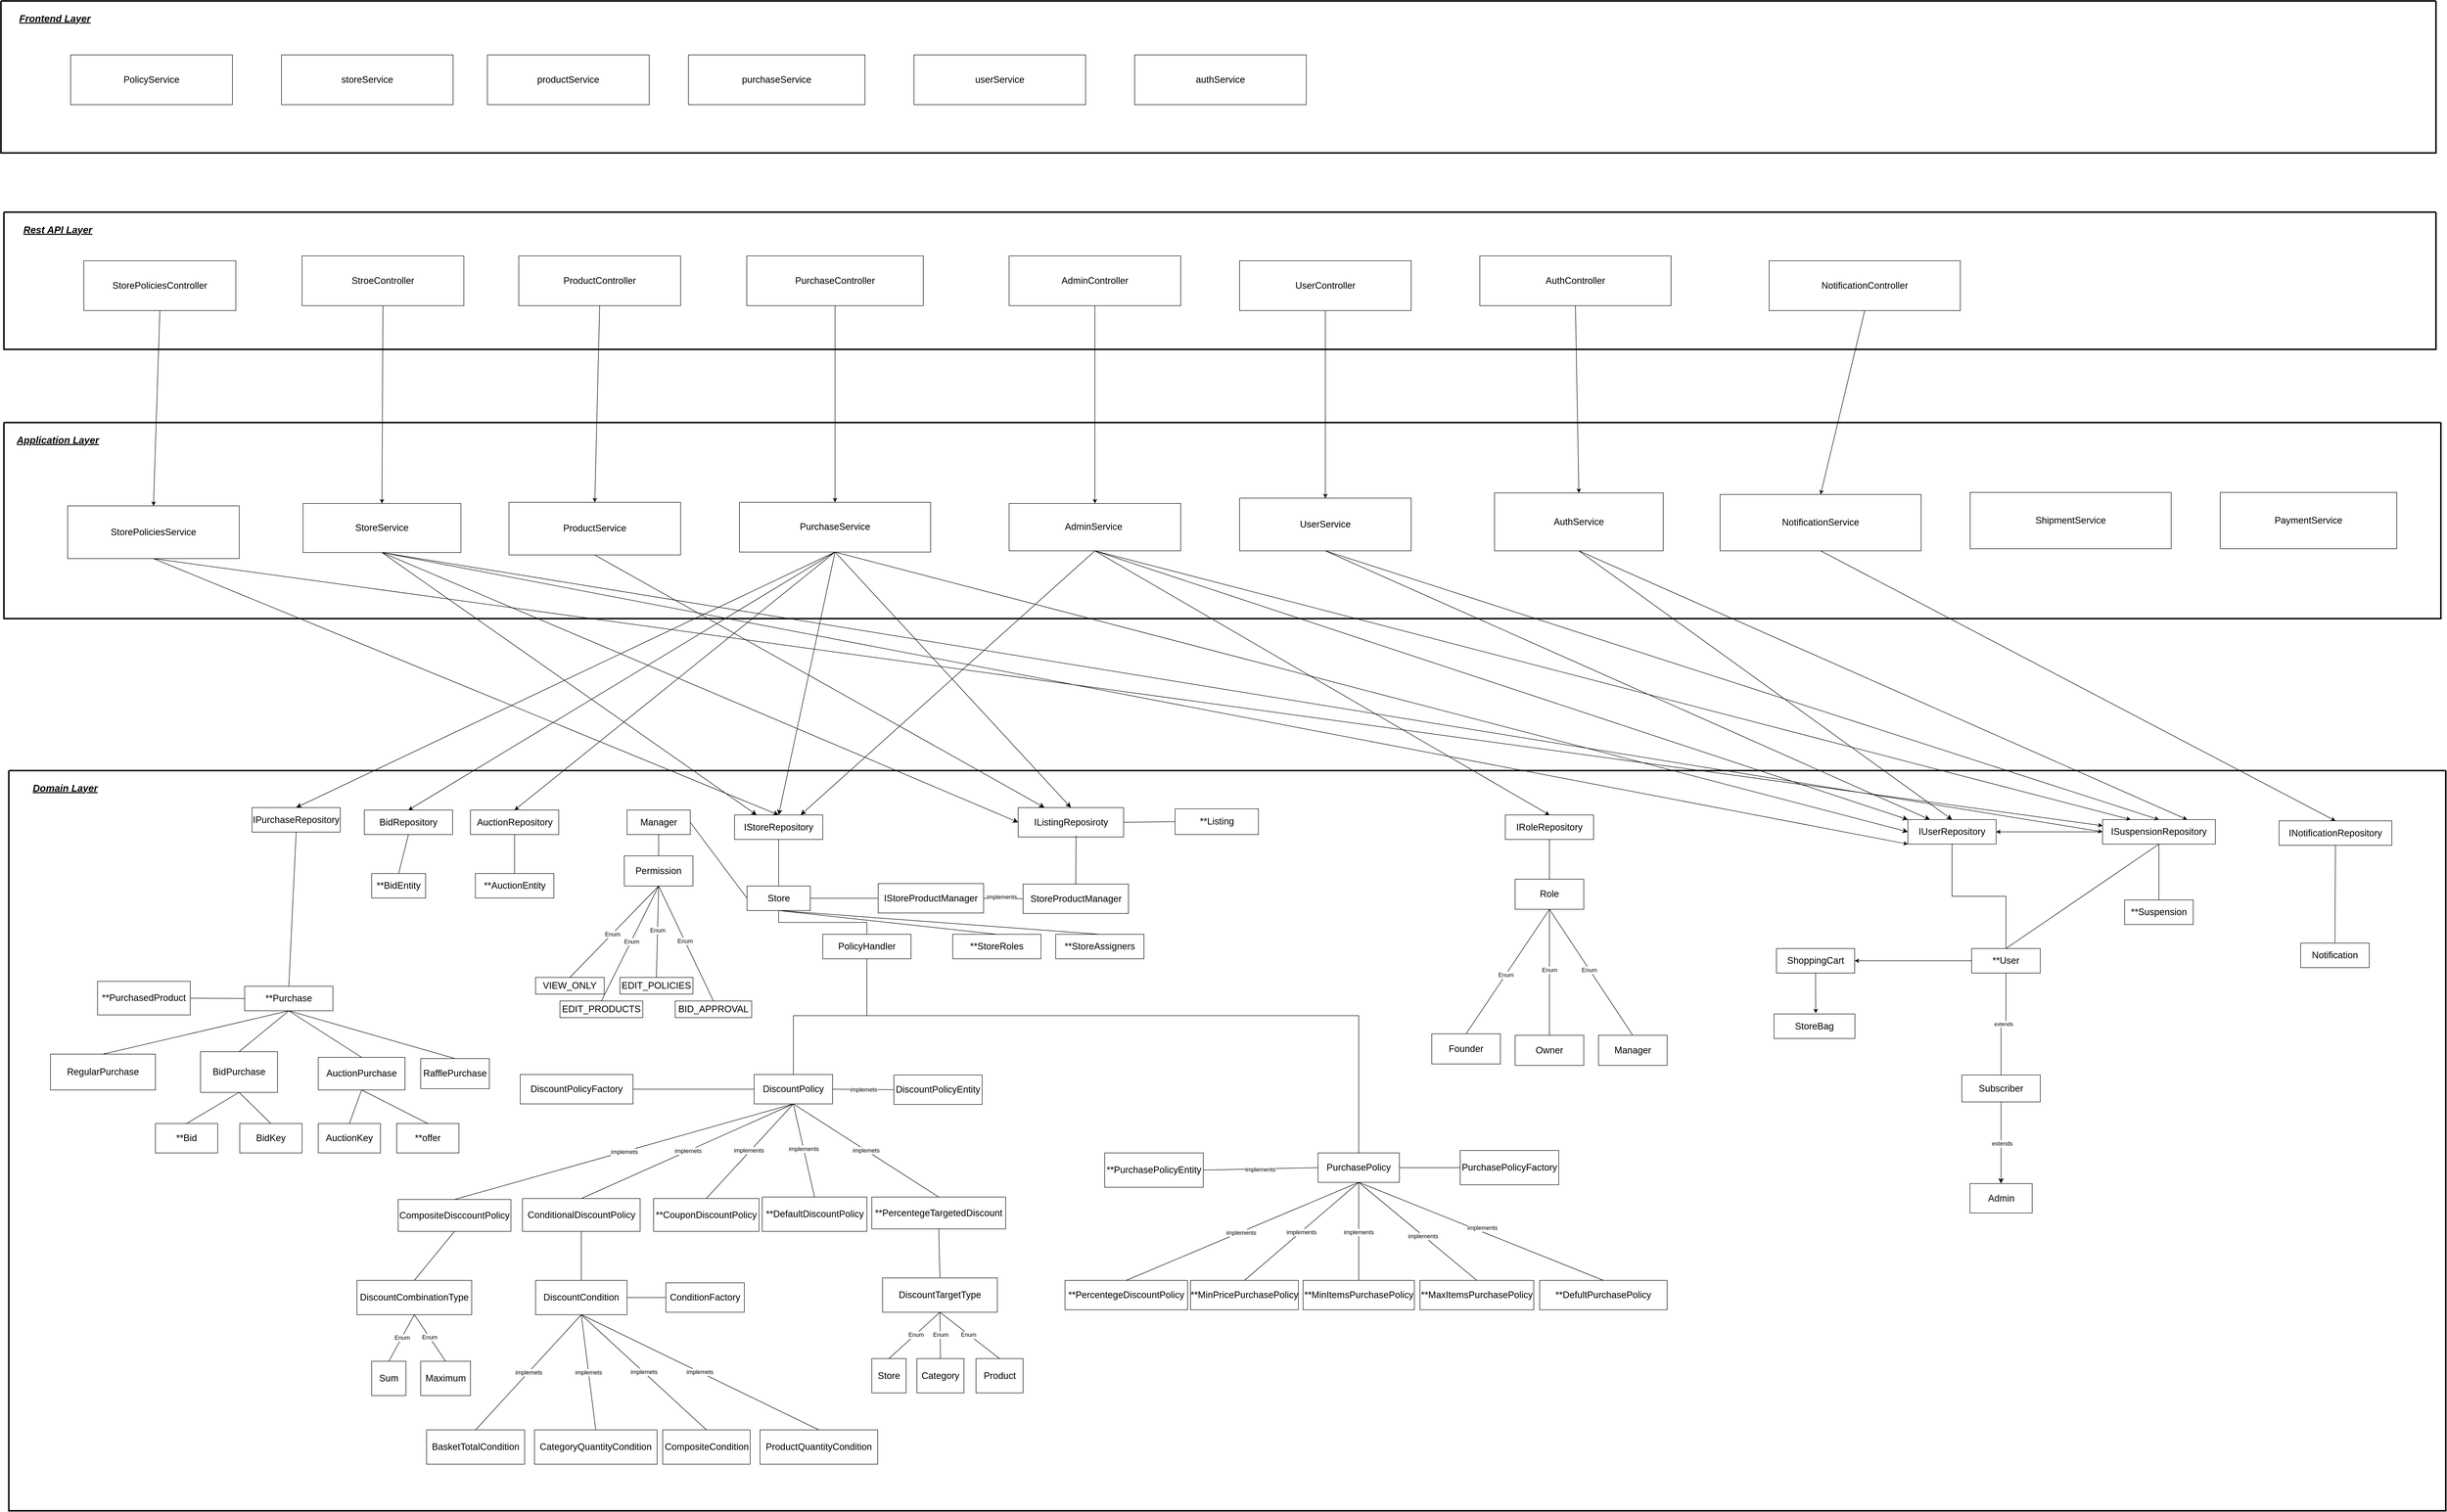 <mxfile version="27.2.0">
  <diagram name="Page-1" id="MxvoKU37M3fdWtfnio12">
    <mxGraphModel dx="9433" dy="1949" grid="1" gridSize="10" guides="1" tooltips="1" connect="1" arrows="1" fold="1" page="1" pageScale="1" pageWidth="1169" pageHeight="1654" math="0" shadow="0">
      <root>
        <mxCell id="0" />
        <mxCell id="1" parent="0" />
        <mxCell id="OjwI3aqR1hCVZbcka7N2-54" value="" style="swimlane;startSize=0;strokeWidth=3;" parent="1" vertex="1">
          <mxGeometry x="-4215" y="1720" width="4970" height="1510" as="geometry" />
        </mxCell>
        <mxCell id="OjwI3aqR1hCVZbcka7N2-61" value="Domain Layer" style="text;html=1;align=center;verticalAlign=middle;whiteSpace=wrap;rounded=0;fontSize=20;fontStyle=7" parent="OjwI3aqR1hCVZbcka7N2-54" vertex="1">
          <mxGeometry x="40" y="20" width="150" height="30" as="geometry" />
        </mxCell>
        <mxCell id="OjwI3aqR1hCVZbcka7N2-262" value="extends" style="edgeStyle=orthogonalEdgeStyle;rounded=0;orthogonalLoop=1;jettySize=auto;html=1;exitX=0.5;exitY=0;exitDx=0;exitDy=0;entryX=0.5;entryY=1;entryDx=0;entryDy=0;endArrow=none;startFill=0;" parent="OjwI3aqR1hCVZbcka7N2-54" source="OjwI3aqR1hCVZbcka7N2-8" target="OjwI3aqR1hCVZbcka7N2-6" edge="1">
          <mxGeometry relative="1" as="geometry" />
        </mxCell>
        <mxCell id="OjwI3aqR1hCVZbcka7N2-176" style="edgeStyle=orthogonalEdgeStyle;rounded=0;orthogonalLoop=1;jettySize=auto;html=1;exitX=0.5;exitY=0;exitDx=0;exitDy=0;entryX=0.5;entryY=1;entryDx=0;entryDy=0;endArrow=none;startFill=0;" parent="OjwI3aqR1hCVZbcka7N2-54" source="OjwI3aqR1hCVZbcka7N2-14" target="OjwI3aqR1hCVZbcka7N2-12" edge="1">
          <mxGeometry relative="1" as="geometry">
            <Array as="points">
              <mxPoint x="1600" y="500" />
              <mxPoint x="1750" y="500" />
            </Array>
          </mxGeometry>
        </mxCell>
        <mxCell id="OjwI3aqR1hCVZbcka7N2-18" value="PurchasePolicy" style="rounded=0;whiteSpace=wrap;html=1;fontSize=19;" parent="OjwI3aqR1hCVZbcka7N2-54" vertex="1">
          <mxGeometry x="2670" y="780" width="166" height="60" as="geometry" />
        </mxCell>
        <mxCell id="OjwI3aqR1hCVZbcka7N2-175" style="edgeStyle=orthogonalEdgeStyle;rounded=0;orthogonalLoop=1;jettySize=auto;html=1;exitX=0.5;exitY=1;exitDx=0;exitDy=0;entryX=0.5;entryY=0;entryDx=0;entryDy=0;endArrow=none;startFill=0;" parent="OjwI3aqR1hCVZbcka7N2-54" source="OjwI3aqR1hCVZbcka7N2-12" target="OjwI3aqR1hCVZbcka7N2-18" edge="1">
          <mxGeometry relative="1" as="geometry">
            <Array as="points">
              <mxPoint x="1750" y="500" />
              <mxPoint x="2753" y="500" />
            </Array>
          </mxGeometry>
        </mxCell>
        <mxCell id="OjwI3aqR1hCVZbcka7N2-12" value="PolicyHandler" style="rounded=0;whiteSpace=wrap;html=1;fontSize=19;" parent="OjwI3aqR1hCVZbcka7N2-54" vertex="1">
          <mxGeometry x="1660" y="334" width="180" height="50" as="geometry" />
        </mxCell>
        <mxCell id="OjwI3aqR1hCVZbcka7N2-174" style="edgeStyle=orthogonalEdgeStyle;rounded=0;orthogonalLoop=1;jettySize=auto;html=1;exitX=0.5;exitY=1;exitDx=0;exitDy=0;entryX=0.5;entryY=0;entryDx=0;entryDy=0;endArrow=none;startFill=0;" parent="OjwI3aqR1hCVZbcka7N2-54" source="OjwI3aqR1hCVZbcka7N2-4" target="OjwI3aqR1hCVZbcka7N2-12" edge="1">
          <mxGeometry relative="1" as="geometry" />
        </mxCell>
        <mxCell id="OjwI3aqR1hCVZbcka7N2-297" style="edgeStyle=orthogonalEdgeStyle;rounded=0;orthogonalLoop=1;jettySize=auto;html=1;exitX=0.5;exitY=0;exitDx=0;exitDy=0;entryX=0.5;entryY=1;entryDx=0;entryDy=0;endArrow=none;startFill=0;" parent="OjwI3aqR1hCVZbcka7N2-54" source="OjwI3aqR1hCVZbcka7N2-4" target="OjwI3aqR1hCVZbcka7N2-296" edge="1">
          <mxGeometry relative="1" as="geometry" />
        </mxCell>
        <mxCell id="OjwI3aqR1hCVZbcka7N2-4" value="Store" style="rounded=0;whiteSpace=wrap;html=1;fontSize=19;" parent="OjwI3aqR1hCVZbcka7N2-54" vertex="1">
          <mxGeometry x="1505.5" y="235.5" width="129" height="50" as="geometry" />
        </mxCell>
        <mxCell id="OjwI3aqR1hCVZbcka7N2-5" value="**Listing" style="rounded=0;whiteSpace=wrap;html=1;fontSize=19;" parent="OjwI3aqR1hCVZbcka7N2-54" vertex="1">
          <mxGeometry x="2378.5" y="78" width="170" height="52.5" as="geometry" />
        </mxCell>
        <mxCell id="bWdd-FNuYPZd20RBbe-Y-111" style="edgeStyle=orthogonalEdgeStyle;rounded=0;orthogonalLoop=1;jettySize=auto;html=1;entryX=1;entryY=0.5;entryDx=0;entryDy=0;" parent="OjwI3aqR1hCVZbcka7N2-54" source="OjwI3aqR1hCVZbcka7N2-6" target="OjwI3aqR1hCVZbcka7N2-63" edge="1">
          <mxGeometry relative="1" as="geometry" />
        </mxCell>
        <mxCell id="OjwI3aqR1hCVZbcka7N2-230" style="edgeStyle=orthogonalEdgeStyle;rounded=0;orthogonalLoop=1;jettySize=auto;html=1;exitX=0.5;exitY=1;exitDx=0;exitDy=0;" parent="OjwI3aqR1hCVZbcka7N2-54" edge="1">
          <mxGeometry relative="1" as="geometry">
            <mxPoint x="1760" y="482.5" as="sourcePoint" />
            <mxPoint x="1760" y="482.5" as="targetPoint" />
          </mxGeometry>
        </mxCell>
        <mxCell id="OjwI3aqR1hCVZbcka7N2-235" value="**DefaultDiscountPolicy" style="rounded=0;whiteSpace=wrap;html=1;fontSize=19;" parent="OjwI3aqR1hCVZbcka7N2-54" vertex="1">
          <mxGeometry x="1536.5" y="870" width="213.5" height="70" as="geometry" />
        </mxCell>
        <mxCell id="OjwI3aqR1hCVZbcka7N2-296" value="IStoreRepository" style="rounded=0;whiteSpace=wrap;html=1;fontSize=19;" parent="OjwI3aqR1hCVZbcka7N2-54" vertex="1">
          <mxGeometry x="1480" y="90.5" width="180" height="50" as="geometry" />
        </mxCell>
        <mxCell id="bWdd-FNuYPZd20RBbe-Y-91" value="RegularPurchase" style="rounded=0;whiteSpace=wrap;html=1;fontSize=19;" parent="OjwI3aqR1hCVZbcka7N2-54" vertex="1">
          <mxGeometry x="85" y="578.5" width="214" height="73" as="geometry" />
        </mxCell>
        <mxCell id="bWdd-FNuYPZd20RBbe-Y-93" value="BidPurchase" style="rounded=0;whiteSpace=wrap;html=1;fontSize=19;" parent="OjwI3aqR1hCVZbcka7N2-54" vertex="1">
          <mxGeometry x="391" y="573.5" width="157" height="83" as="geometry" />
        </mxCell>
        <mxCell id="bWdd-FNuYPZd20RBbe-Y-95" value="AuctionPurchase" style="rounded=0;whiteSpace=wrap;html=1;fontSize=19;" parent="OjwI3aqR1hCVZbcka7N2-54" vertex="1">
          <mxGeometry x="631" y="585" width="177" height="66.5" as="geometry" />
        </mxCell>
        <mxCell id="bWdd-FNuYPZd20RBbe-Y-97" value="RafflePurchase" style="rounded=0;whiteSpace=wrap;html=1;fontSize=19;" parent="OjwI3aqR1hCVZbcka7N2-54" vertex="1">
          <mxGeometry x="840" y="587.5" width="140" height="61.5" as="geometry" />
        </mxCell>
        <mxCell id="bWdd-FNuYPZd20RBbe-Y-98" style="edgeStyle=orthogonalEdgeStyle;rounded=0;orthogonalLoop=1;jettySize=auto;html=1;exitX=0.5;exitY=1;exitDx=0;exitDy=0;" parent="OjwI3aqR1hCVZbcka7N2-54" edge="1">
          <mxGeometry relative="1" as="geometry">
            <mxPoint x="1366.5" y="677" as="sourcePoint" />
            <mxPoint x="1366.5" y="677" as="targetPoint" />
          </mxGeometry>
        </mxCell>
        <mxCell id="bWdd-FNuYPZd20RBbe-Y-113" style="edgeStyle=orthogonalEdgeStyle;rounded=0;orthogonalLoop=1;jettySize=auto;html=1;entryX=0.516;entryY=-0.03;entryDx=0;entryDy=0;entryPerimeter=0;" parent="OjwI3aqR1hCVZbcka7N2-54" source="OjwI3aqR1hCVZbcka7N2-63" target="OjwI3aqR1hCVZbcka7N2-10" edge="1">
          <mxGeometry relative="1" as="geometry" />
        </mxCell>
        <mxCell id="bWdd-FNuYPZd20RBbe-Y-193" value="IPurchaseRepository" style="rounded=0;whiteSpace=wrap;html=1;fontSize=19;" parent="OjwI3aqR1hCVZbcka7N2-54" vertex="1">
          <mxGeometry x="496" y="75.5" width="180" height="50" as="geometry" />
        </mxCell>
        <mxCell id="ffmA45xrEq2P1KVk74QQ-1" value="IStoreProductManager" style="rounded=0;whiteSpace=wrap;html=1;fontSize=19;" parent="OjwI3aqR1hCVZbcka7N2-54" vertex="1">
          <mxGeometry x="1773" y="230.5" width="215" height="60" as="geometry" />
        </mxCell>
        <mxCell id="OjwI3aqR1hCVZbcka7N2-63" value="ShoppingCart" style="rounded=0;whiteSpace=wrap;html=1;fontSize=19;" parent="OjwI3aqR1hCVZbcka7N2-54" vertex="1">
          <mxGeometry x="3605" y="363" width="159.5" height="50" as="geometry" />
        </mxCell>
        <mxCell id="OjwI3aqR1hCVZbcka7N2-6" value="**User" style="rounded=0;whiteSpace=wrap;html=1;fontSize=19;" parent="OjwI3aqR1hCVZbcka7N2-54" vertex="1">
          <mxGeometry x="4003" y="363" width="140" height="50" as="geometry" />
        </mxCell>
        <mxCell id="OjwI3aqR1hCVZbcka7N2-10" value="StoreBag" style="rounded=0;whiteSpace=wrap;html=1;fontSize=19;" parent="OjwI3aqR1hCVZbcka7N2-54" vertex="1">
          <mxGeometry x="3600" y="496.5" width="165" height="50" as="geometry" />
        </mxCell>
        <mxCell id="OjwI3aqR1hCVZbcka7N2-8" value="Subscriber" style="rounded=0;whiteSpace=wrap;html=1;fontSize=19;" parent="OjwI3aqR1hCVZbcka7N2-54" vertex="1">
          <mxGeometry x="3983" y="621" width="160" height="55" as="geometry" />
        </mxCell>
        <mxCell id="OjwI3aqR1hCVZbcka7N2-229" value="Admin" style="rounded=0;whiteSpace=wrap;html=1;fontSize=19;" parent="OjwI3aqR1hCVZbcka7N2-54" vertex="1">
          <mxGeometry x="3999.5" y="842.5" width="127" height="60" as="geometry" />
        </mxCell>
        <mxCell id="ffmA45xrEq2P1KVk74QQ-7" value="" style="endArrow=none;html=1;rounded=0;fontSize=12;startSize=8;endSize=8;curved=1;exitX=1;exitY=0.5;exitDx=0;exitDy=0;entryX=0;entryY=0.5;entryDx=0;entryDy=0;" parent="OjwI3aqR1hCVZbcka7N2-54" source="OjwI3aqR1hCVZbcka7N2-4" target="ffmA45xrEq2P1KVk74QQ-1" edge="1">
          <mxGeometry width="50" height="50" relative="1" as="geometry">
            <mxPoint x="1428.5" y="270.5" as="sourcePoint" />
            <mxPoint x="1338.5" y="235.5" as="targetPoint" />
          </mxGeometry>
        </mxCell>
        <mxCell id="ffmA45xrEq2P1KVk74QQ-12" value="DiscountPolicyFactory" style="rounded=0;whiteSpace=wrap;html=1;fontSize=19;" parent="OjwI3aqR1hCVZbcka7N2-54" vertex="1">
          <mxGeometry x="1043" y="620" width="230" height="60" as="geometry" />
        </mxCell>
        <mxCell id="ffmA45xrEq2P1KVk74QQ-11" value="**PercentegeTargetedDiscount" style="rounded=0;whiteSpace=wrap;html=1;fontSize=19;" parent="OjwI3aqR1hCVZbcka7N2-54" vertex="1">
          <mxGeometry x="1760" y="870" width="273" height="65" as="geometry" />
        </mxCell>
        <mxCell id="ffmA45xrEq2P1KVk74QQ-10" value="**CouponDiscountPolicy" style="rounded=0;whiteSpace=wrap;html=1;fontSize=19;" parent="OjwI3aqR1hCVZbcka7N2-54" vertex="1">
          <mxGeometry x="1315" y="873" width="215" height="67" as="geometry" />
        </mxCell>
        <mxCell id="ffmA45xrEq2P1KVk74QQ-23" value="" style="endArrow=none;html=1;rounded=0;fontSize=12;startSize=8;endSize=8;curved=1;entryX=0.5;entryY=1;entryDx=0;entryDy=0;exitX=0.5;exitY=0;exitDx=0;exitDy=0;" parent="OjwI3aqR1hCVZbcka7N2-54" source="ffmA45xrEq2P1KVk74QQ-10" target="OjwI3aqR1hCVZbcka7N2-14" edge="1">
          <mxGeometry width="50" height="50" relative="1" as="geometry">
            <mxPoint x="1115" y="662" as="sourcePoint" />
            <mxPoint x="1630" y="530" as="targetPoint" />
          </mxGeometry>
        </mxCell>
        <mxCell id="ffmA45xrEq2P1KVk74QQ-53" value="implements" style="edgeLabel;html=1;align=center;verticalAlign=middle;resizable=0;points=[];fontSize=12;" parent="ffmA45xrEq2P1KVk74QQ-23" vertex="1" connectable="0">
          <mxGeometry x="-0.002" y="2" relative="1" as="geometry">
            <mxPoint x="-1" as="offset" />
          </mxGeometry>
        </mxCell>
        <mxCell id="ffmA45xrEq2P1KVk74QQ-25" value="" style="endArrow=none;html=1;rounded=0;fontSize=12;startSize=8;endSize=8;curved=1;exitX=0.5;exitY=0;exitDx=0;exitDy=0;entryX=0.5;entryY=1;entryDx=0;entryDy=0;" parent="OjwI3aqR1hCVZbcka7N2-54" source="ffmA45xrEq2P1KVk74QQ-11" target="OjwI3aqR1hCVZbcka7N2-14" edge="1">
          <mxGeometry width="50" height="50" relative="1" as="geometry">
            <mxPoint x="1812.5" y="664.5" as="sourcePoint" />
            <mxPoint x="1619.12" y="519.38" as="targetPoint" />
          </mxGeometry>
        </mxCell>
        <mxCell id="ffmA45xrEq2P1KVk74QQ-55" value="implemets" style="edgeLabel;html=1;align=center;verticalAlign=middle;resizable=0;points=[];fontSize=12;" parent="ffmA45xrEq2P1KVk74QQ-25" vertex="1" connectable="0">
          <mxGeometry x="0.002" relative="1" as="geometry">
            <mxPoint as="offset" />
          </mxGeometry>
        </mxCell>
        <mxCell id="OjwI3aqR1hCVZbcka7N2-294" value="IUserRepository" style="rounded=0;whiteSpace=wrap;html=1;fontSize=19;" parent="OjwI3aqR1hCVZbcka7N2-54" vertex="1">
          <mxGeometry x="3873" y="100" width="180" height="50" as="geometry" />
        </mxCell>
        <mxCell id="OjwI3aqR1hCVZbcka7N2-295" style="edgeStyle=orthogonalEdgeStyle;rounded=0;orthogonalLoop=1;jettySize=auto;html=1;exitX=0.5;exitY=0;exitDx=0;exitDy=0;entryX=0.5;entryY=1;entryDx=0;entryDy=0;endArrow=none;startFill=0;" parent="OjwI3aqR1hCVZbcka7N2-54" source="OjwI3aqR1hCVZbcka7N2-6" target="OjwI3aqR1hCVZbcka7N2-294" edge="1">
          <mxGeometry relative="1" as="geometry" />
        </mxCell>
        <mxCell id="ffmA45xrEq2P1KVk74QQ-33" value="" style="endArrow=none;html=1;rounded=0;fontSize=12;startSize=8;endSize=8;curved=1;exitX=0.5;exitY=0;exitDx=0;exitDy=0;entryX=0.5;entryY=1;entryDx=0;entryDy=0;" parent="OjwI3aqR1hCVZbcka7N2-54" source="OjwI3aqR1hCVZbcka7N2-235" target="OjwI3aqR1hCVZbcka7N2-14" edge="1">
          <mxGeometry width="50" height="50" relative="1" as="geometry">
            <mxPoint x="-1668" y="1252" as="sourcePoint" />
            <mxPoint x="-1640" y="1100" as="targetPoint" />
          </mxGeometry>
        </mxCell>
        <mxCell id="ffmA45xrEq2P1KVk74QQ-54" value="implements" style="edgeLabel;html=1;align=center;verticalAlign=middle;resizable=0;points=[];fontSize=12;" parent="ffmA45xrEq2P1KVk74QQ-33" vertex="1" connectable="0">
          <mxGeometry x="0.047" relative="1" as="geometry">
            <mxPoint y="1" as="offset" />
          </mxGeometry>
        </mxCell>
        <mxCell id="OjwI3aqR1hCVZbcka7N2-14" value="DiscountPolicy" style="rounded=0;whiteSpace=wrap;html=1;fontSize=19;" parent="OjwI3aqR1hCVZbcka7N2-54" vertex="1">
          <mxGeometry x="1520" y="620" width="160" height="60" as="geometry" />
        </mxCell>
        <mxCell id="ffmA45xrEq2P1KVk74QQ-32" value="PurchasePolicyFactory" style="rounded=0;whiteSpace=wrap;html=1;fontSize=19;" parent="OjwI3aqR1hCVZbcka7N2-54" vertex="1">
          <mxGeometry x="2960" y="775" width="201" height="70" as="geometry" />
        </mxCell>
        <mxCell id="ffmA45xrEq2P1KVk74QQ-31" value="**MinItemsPurchasePolicy" style="rounded=0;whiteSpace=wrap;html=1;fontSize=19;" parent="OjwI3aqR1hCVZbcka7N2-54" vertex="1">
          <mxGeometry x="2639.5" y="1040" width="227" height="60" as="geometry" />
        </mxCell>
        <mxCell id="ffmA45xrEq2P1KVk74QQ-30" value="**DefultPurchasePolicy" style="rounded=0;whiteSpace=wrap;html=1;fontSize=19;" parent="OjwI3aqR1hCVZbcka7N2-54" vertex="1">
          <mxGeometry x="3122" y="1040" width="260" height="60" as="geometry" />
        </mxCell>
        <mxCell id="ffmA45xrEq2P1KVk74QQ-29" value="**MaxItemsPurchasePolicy" style="rounded=0;whiteSpace=wrap;html=1;fontSize=19;" parent="OjwI3aqR1hCVZbcka7N2-54" vertex="1">
          <mxGeometry x="2878" y="1040" width="232" height="60" as="geometry" />
        </mxCell>
        <mxCell id="ffmA45xrEq2P1KVk74QQ-28" value="**PercentegeDiscountPolicy" style="rounded=0;whiteSpace=wrap;html=1;fontSize=19;" parent="OjwI3aqR1hCVZbcka7N2-54" vertex="1">
          <mxGeometry x="2154" y="1040" width="250" height="60" as="geometry" />
        </mxCell>
        <mxCell id="ffmA45xrEq2P1KVk74QQ-36" value="" style="endArrow=none;html=1;rounded=0;fontSize=12;startSize=8;endSize=8;curved=1;entryX=0;entryY=0.5;entryDx=0;entryDy=0;exitX=1;exitY=0.5;exitDx=0;exitDy=0;" parent="OjwI3aqR1hCVZbcka7N2-54" source="OjwI3aqR1hCVZbcka7N2-18" target="ffmA45xrEq2P1KVk74QQ-32" edge="1">
          <mxGeometry width="50" height="50" relative="1" as="geometry">
            <mxPoint x="2780" y="1040" as="sourcePoint" />
            <mxPoint x="2830" y="990" as="targetPoint" />
          </mxGeometry>
        </mxCell>
        <mxCell id="ffmA45xrEq2P1KVk74QQ-40" value="" style="endArrow=none;html=1;rounded=0;fontSize=12;startSize=8;endSize=8;curved=1;entryX=0.5;entryY=1;entryDx=0;entryDy=0;exitX=0.5;exitY=0;exitDx=0;exitDy=0;" parent="OjwI3aqR1hCVZbcka7N2-54" source="ffmA45xrEq2P1KVk74QQ-28" target="OjwI3aqR1hCVZbcka7N2-18" edge="1">
          <mxGeometry width="50" height="50" relative="1" as="geometry">
            <mxPoint x="2350" y="980" as="sourcePoint" />
            <mxPoint x="2400" y="930" as="targetPoint" />
          </mxGeometry>
        </mxCell>
        <mxCell id="ffmA45xrEq2P1KVk74QQ-48" value="implements" style="edgeLabel;html=1;align=center;verticalAlign=middle;resizable=0;points=[];fontSize=12;" parent="ffmA45xrEq2P1KVk74QQ-40" vertex="1" connectable="0">
          <mxGeometry x="-0.014" y="-1" relative="1" as="geometry">
            <mxPoint as="offset" />
          </mxGeometry>
        </mxCell>
        <mxCell id="ffmA45xrEq2P1KVk74QQ-41" value="" style="endArrow=none;html=1;rounded=0;fontSize=12;startSize=8;endSize=8;curved=1;entryX=0.5;entryY=1;entryDx=0;entryDy=0;exitX=0.5;exitY=0;exitDx=0;exitDy=0;" parent="OjwI3aqR1hCVZbcka7N2-54" source="ffmA45xrEq2P1KVk74QQ-31" target="OjwI3aqR1hCVZbcka7N2-18" edge="1">
          <mxGeometry width="50" height="50" relative="1" as="geometry">
            <mxPoint x="2420" y="1010" as="sourcePoint" />
            <mxPoint x="2470" y="960" as="targetPoint" />
          </mxGeometry>
        </mxCell>
        <mxCell id="ffmA45xrEq2P1KVk74QQ-49" value="implements" style="edgeLabel;html=1;align=center;verticalAlign=middle;resizable=0;points=[];fontSize=12;" parent="ffmA45xrEq2P1KVk74QQ-41" vertex="1" connectable="0">
          <mxGeometry x="-0.023" relative="1" as="geometry">
            <mxPoint y="-1" as="offset" />
          </mxGeometry>
        </mxCell>
        <mxCell id="ffmA45xrEq2P1KVk74QQ-42" value="" style="endArrow=none;html=1;rounded=0;fontSize=12;startSize=8;endSize=8;curved=1;entryX=0.5;entryY=1;entryDx=0;entryDy=0;exitX=0.5;exitY=0;exitDx=0;exitDy=0;" parent="OjwI3aqR1hCVZbcka7N2-54" source="ffmA45xrEq2P1KVk74QQ-29" target="OjwI3aqR1hCVZbcka7N2-18" edge="1">
          <mxGeometry width="50" height="50" relative="1" as="geometry">
            <mxPoint x="2530" y="1000" as="sourcePoint" />
            <mxPoint x="2580" y="950" as="targetPoint" />
          </mxGeometry>
        </mxCell>
        <mxCell id="ffmA45xrEq2P1KVk74QQ-50" value="implements" style="edgeLabel;html=1;align=center;verticalAlign=middle;resizable=0;points=[];fontSize=12;" parent="ffmA45xrEq2P1KVk74QQ-42" vertex="1" connectable="0">
          <mxGeometry x="-0.087" y="2" relative="1" as="geometry">
            <mxPoint x="1" as="offset" />
          </mxGeometry>
        </mxCell>
        <mxCell id="ffmA45xrEq2P1KVk74QQ-43" value="" style="endArrow=none;html=1;rounded=0;fontSize=12;startSize=8;endSize=8;curved=1;entryX=0.5;entryY=1;entryDx=0;entryDy=0;exitX=0.5;exitY=0;exitDx=0;exitDy=0;" parent="OjwI3aqR1hCVZbcka7N2-54" source="ffmA45xrEq2P1KVk74QQ-30" target="OjwI3aqR1hCVZbcka7N2-18" edge="1">
          <mxGeometry width="50" height="50" relative="1" as="geometry">
            <mxPoint x="2730" y="980" as="sourcePoint" />
            <mxPoint x="2780" y="930" as="targetPoint" />
          </mxGeometry>
        </mxCell>
        <mxCell id="ffmA45xrEq2P1KVk74QQ-51" value="implements" style="edgeLabel;html=1;align=center;verticalAlign=middle;resizable=0;points=[];fontSize=12;" parent="ffmA45xrEq2P1KVk74QQ-43" vertex="1" connectable="0">
          <mxGeometry x="0.003" y="-8" relative="1" as="geometry">
            <mxPoint as="offset" />
          </mxGeometry>
        </mxCell>
        <mxCell id="ffmA45xrEq2P1KVk74QQ-57" value="StoreProductManager" style="rounded=0;whiteSpace=wrap;html=1;fontSize=19;" parent="OjwI3aqR1hCVZbcka7N2-54" vertex="1">
          <mxGeometry x="2068.5" y="231.5" width="215" height="60" as="geometry" />
        </mxCell>
        <mxCell id="ffmA45xrEq2P1KVk74QQ-59" value="" style="endArrow=none;html=1;rounded=0;fontSize=12;startSize=8;endSize=8;curved=1;entryX=0;entryY=0.5;entryDx=0;entryDy=0;exitX=1;exitY=0.5;exitDx=0;exitDy=0;" parent="OjwI3aqR1hCVZbcka7N2-54" source="ffmA45xrEq2P1KVk74QQ-1" target="ffmA45xrEq2P1KVk74QQ-57" edge="1">
          <mxGeometry width="50" height="50" relative="1" as="geometry">
            <mxPoint x="1958.5" y="380.5" as="sourcePoint" />
            <mxPoint x="2008.5" y="330.5" as="targetPoint" />
          </mxGeometry>
        </mxCell>
        <mxCell id="ffmA45xrEq2P1KVk74QQ-61" value="implements" style="edgeLabel;html=1;align=center;verticalAlign=middle;resizable=0;points=[];fontSize=12;" parent="ffmA45xrEq2P1KVk74QQ-59" vertex="1" connectable="0">
          <mxGeometry x="-0.08" y="3" relative="1" as="geometry">
            <mxPoint as="offset" />
          </mxGeometry>
        </mxCell>
        <mxCell id="ffmA45xrEq2P1KVk74QQ-71" value="" style="endArrow=classic;html=1;rounded=0;fontSize=12;startSize=8;endSize=8;curved=1;exitX=0.5;exitY=1;exitDx=0;exitDy=0;entryX=0.5;entryY=0;entryDx=0;entryDy=0;" parent="OjwI3aqR1hCVZbcka7N2-54" source="OjwI3aqR1hCVZbcka7N2-8" target="OjwI3aqR1hCVZbcka7N2-229" edge="1">
          <mxGeometry width="50" height="50" relative="1" as="geometry">
            <mxPoint x="3943" y="809.5" as="sourcePoint" />
            <mxPoint x="3993" y="759.5" as="targetPoint" />
          </mxGeometry>
        </mxCell>
        <mxCell id="ffmA45xrEq2P1KVk74QQ-72" value="extends" style="edgeLabel;html=1;align=center;verticalAlign=middle;resizable=0;points=[];fontSize=12;" parent="ffmA45xrEq2P1KVk74QQ-71" vertex="1" connectable="0">
          <mxGeometry x="0.007" y="2" relative="1" as="geometry">
            <mxPoint y="1" as="offset" />
          </mxGeometry>
        </mxCell>
        <mxCell id="ffmA45xrEq2P1KVk74QQ-73" value="AuctionKey" style="rounded=0;whiteSpace=wrap;html=1;fontSize=19;" parent="OjwI3aqR1hCVZbcka7N2-54" vertex="1">
          <mxGeometry x="631" y="720" width="127" height="60" as="geometry" />
        </mxCell>
        <mxCell id="ffmA45xrEq2P1KVk74QQ-74" value="BidKey" style="rounded=0;whiteSpace=wrap;html=1;fontSize=19;" parent="OjwI3aqR1hCVZbcka7N2-54" vertex="1">
          <mxGeometry x="471" y="720" width="127" height="60" as="geometry" />
        </mxCell>
        <mxCell id="ffmA45xrEq2P1KVk74QQ-75" value="**Bid" style="rounded=0;whiteSpace=wrap;html=1;fontSize=19;" parent="OjwI3aqR1hCVZbcka7N2-54" vertex="1">
          <mxGeometry x="299" y="720" width="127" height="60" as="geometry" />
        </mxCell>
        <mxCell id="ffmA45xrEq2P1KVk74QQ-76" value="**offer" style="rounded=0;whiteSpace=wrap;html=1;fontSize=19;" parent="OjwI3aqR1hCVZbcka7N2-54" vertex="1">
          <mxGeometry x="791" y="720" width="127" height="60" as="geometry" />
        </mxCell>
        <mxCell id="ffmA45xrEq2P1KVk74QQ-77" value="**PurchasedProduct" style="rounded=0;whiteSpace=wrap;html=1;fontSize=19;" parent="OjwI3aqR1hCVZbcka7N2-54" vertex="1">
          <mxGeometry x="181" y="430" width="189" height="68.5" as="geometry" />
        </mxCell>
        <mxCell id="ffmA45xrEq2P1KVk74QQ-78" value="**Purchase" style="rounded=0;whiteSpace=wrap;html=1;fontSize=19;" parent="OjwI3aqR1hCVZbcka7N2-54" vertex="1">
          <mxGeometry x="481" y="440" width="180" height="50" as="geometry" />
        </mxCell>
        <mxCell id="ffmA45xrEq2P1KVk74QQ-79" value="" style="endArrow=none;html=1;rounded=0;fontSize=12;startSize=8;endSize=8;curved=1;entryX=0.5;entryY=1;entryDx=0;entryDy=0;exitX=0.5;exitY=0;exitDx=0;exitDy=0;" parent="OjwI3aqR1hCVZbcka7N2-54" source="ffmA45xrEq2P1KVk74QQ-78" target="bWdd-FNuYPZd20RBbe-Y-193" edge="1">
          <mxGeometry width="50" height="50" relative="1" as="geometry">
            <mxPoint x="556" y="215.5" as="sourcePoint" />
            <mxPoint x="606" y="165.5" as="targetPoint" />
          </mxGeometry>
        </mxCell>
        <mxCell id="ffmA45xrEq2P1KVk74QQ-80" value="" style="endArrow=none;html=1;rounded=0;fontSize=12;startSize=8;endSize=8;curved=1;entryX=0.5;entryY=1;entryDx=0;entryDy=0;exitX=0.5;exitY=0;exitDx=0;exitDy=0;" parent="OjwI3aqR1hCVZbcka7N2-54" source="bWdd-FNuYPZd20RBbe-Y-91" target="ffmA45xrEq2P1KVk74QQ-78" edge="1">
          <mxGeometry width="50" height="50" relative="1" as="geometry">
            <mxPoint x="321" y="500" as="sourcePoint" />
            <mxPoint x="371" y="450" as="targetPoint" />
          </mxGeometry>
        </mxCell>
        <mxCell id="ffmA45xrEq2P1KVk74QQ-81" value="" style="endArrow=none;html=1;rounded=0;fontSize=12;startSize=8;endSize=8;curved=1;entryX=0.5;entryY=1;entryDx=0;entryDy=0;exitX=0.5;exitY=0;exitDx=0;exitDy=0;" parent="OjwI3aqR1hCVZbcka7N2-54" source="bWdd-FNuYPZd20RBbe-Y-93" target="ffmA45xrEq2P1KVk74QQ-78" edge="1">
          <mxGeometry width="50" height="50" relative="1" as="geometry">
            <mxPoint x="238" y="579" as="sourcePoint" />
            <mxPoint x="581" y="500" as="targetPoint" />
          </mxGeometry>
        </mxCell>
        <mxCell id="ffmA45xrEq2P1KVk74QQ-82" value="" style="endArrow=none;html=1;rounded=0;fontSize=12;startSize=8;endSize=8;curved=1;entryX=0.5;entryY=1;entryDx=0;entryDy=0;exitX=0.5;exitY=0;exitDx=0;exitDy=0;" parent="OjwI3aqR1hCVZbcka7N2-54" source="bWdd-FNuYPZd20RBbe-Y-95" target="ffmA45xrEq2P1KVk74QQ-78" edge="1">
          <mxGeometry width="50" height="50" relative="1" as="geometry">
            <mxPoint x="480" y="574" as="sourcePoint" />
            <mxPoint x="581" y="500" as="targetPoint" />
          </mxGeometry>
        </mxCell>
        <mxCell id="ffmA45xrEq2P1KVk74QQ-83" value="" style="endArrow=none;html=1;rounded=0;fontSize=12;startSize=8;endSize=8;curved=1;entryX=0.5;entryY=1;entryDx=0;entryDy=0;exitX=0.5;exitY=0;exitDx=0;exitDy=0;" parent="OjwI3aqR1hCVZbcka7N2-54" source="bWdd-FNuYPZd20RBbe-Y-97" target="ffmA45xrEq2P1KVk74QQ-78" edge="1">
          <mxGeometry width="50" height="50" relative="1" as="geometry">
            <mxPoint x="700" y="579" as="sourcePoint" />
            <mxPoint x="581" y="500" as="targetPoint" />
          </mxGeometry>
        </mxCell>
        <mxCell id="ffmA45xrEq2P1KVk74QQ-88" value="" style="endArrow=none;html=1;rounded=0;fontSize=12;startSize=8;endSize=8;curved=1;entryX=0.5;entryY=1;entryDx=0;entryDy=0;exitX=0.5;exitY=0;exitDx=0;exitDy=0;" parent="OjwI3aqR1hCVZbcka7N2-54" source="ffmA45xrEq2P1KVk74QQ-75" target="bWdd-FNuYPZd20RBbe-Y-93" edge="1">
          <mxGeometry width="50" height="50" relative="1" as="geometry">
            <mxPoint x="131" y="820" as="sourcePoint" />
            <mxPoint x="181" y="770" as="targetPoint" />
          </mxGeometry>
        </mxCell>
        <mxCell id="ffmA45xrEq2P1KVk74QQ-89" value="" style="endArrow=none;html=1;rounded=0;fontSize=12;startSize=8;endSize=8;curved=1;entryX=0.5;entryY=1;entryDx=0;entryDy=0;exitX=0.5;exitY=0;exitDx=0;exitDy=0;" parent="OjwI3aqR1hCVZbcka7N2-54" source="ffmA45xrEq2P1KVk74QQ-74" target="bWdd-FNuYPZd20RBbe-Y-93" edge="1">
          <mxGeometry width="50" height="50" relative="1" as="geometry">
            <mxPoint x="373" y="730" as="sourcePoint" />
            <mxPoint x="480" y="667" as="targetPoint" />
          </mxGeometry>
        </mxCell>
        <mxCell id="ffmA45xrEq2P1KVk74QQ-91" value="" style="endArrow=none;html=1;rounded=0;fontSize=12;startSize=8;endSize=8;curved=1;entryX=0.5;entryY=1;entryDx=0;entryDy=0;exitX=0.5;exitY=0;exitDx=0;exitDy=0;" parent="OjwI3aqR1hCVZbcka7N2-54" source="ffmA45xrEq2P1KVk74QQ-73" target="bWdd-FNuYPZd20RBbe-Y-95" edge="1">
          <mxGeometry width="50" height="50" relative="1" as="geometry">
            <mxPoint x="661" y="720" as="sourcePoint" />
            <mxPoint x="711" y="670" as="targetPoint" />
          </mxGeometry>
        </mxCell>
        <mxCell id="ffmA45xrEq2P1KVk74QQ-92" value="" style="endArrow=none;html=1;rounded=0;fontSize=12;startSize=8;endSize=8;curved=1;entryX=0.5;entryY=1;entryDx=0;entryDy=0;exitX=0.5;exitY=0;exitDx=0;exitDy=0;" parent="OjwI3aqR1hCVZbcka7N2-54" source="ffmA45xrEq2P1KVk74QQ-76" target="bWdd-FNuYPZd20RBbe-Y-95" edge="1">
          <mxGeometry width="50" height="50" relative="1" as="geometry">
            <mxPoint x="781" y="720" as="sourcePoint" />
            <mxPoint x="831" y="670" as="targetPoint" />
          </mxGeometry>
        </mxCell>
        <mxCell id="ffmA45xrEq2P1KVk74QQ-94" value="" style="endArrow=none;html=1;rounded=0;fontSize=12;startSize=8;endSize=8;curved=1;exitX=1;exitY=0.5;exitDx=0;exitDy=0;entryX=0;entryY=0.5;entryDx=0;entryDy=0;" parent="OjwI3aqR1hCVZbcka7N2-54" source="ffmA45xrEq2P1KVk74QQ-77" target="ffmA45xrEq2P1KVk74QQ-78" edge="1">
          <mxGeometry width="50" height="50" relative="1" as="geometry">
            <mxPoint x="371" y="490" as="sourcePoint" />
            <mxPoint x="421" y="440" as="targetPoint" />
          </mxGeometry>
        </mxCell>
        <mxCell id="HVDQ8SukldScqDi56Urr-10" value="IListingReposiroty" style="rounded=0;whiteSpace=wrap;html=1;fontSize=19;" parent="OjwI3aqR1hCVZbcka7N2-54" vertex="1">
          <mxGeometry x="2058.5" y="75.5" width="215" height="60" as="geometry" />
        </mxCell>
        <mxCell id="HVDQ8SukldScqDi56Urr-12" value="" style="endArrow=none;html=1;rounded=0;fontSize=12;startSize=8;endSize=8;curved=1;entryX=0.5;entryY=0;entryDx=0;entryDy=0;" parent="OjwI3aqR1hCVZbcka7N2-54" target="ffmA45xrEq2P1KVk74QQ-57" edge="1">
          <mxGeometry width="50" height="50" relative="1" as="geometry">
            <mxPoint x="2176.5" y="132.5" as="sourcePoint" />
            <mxPoint x="1817.5" y="260.5" as="targetPoint" />
          </mxGeometry>
        </mxCell>
        <mxCell id="HVDQ8SukldScqDi56Urr-14" value="" style="endArrow=none;html=1;rounded=0;fontSize=12;startSize=8;endSize=8;curved=1;entryX=1;entryY=0.5;entryDx=0;entryDy=0;exitX=0;exitY=0.5;exitDx=0;exitDy=0;" parent="OjwI3aqR1hCVZbcka7N2-54" source="OjwI3aqR1hCVZbcka7N2-5" target="HVDQ8SukldScqDi56Urr-10" edge="1">
          <mxGeometry width="50" height="50" relative="1" as="geometry">
            <mxPoint x="2168.5" y="180.5" as="sourcePoint" />
            <mxPoint x="2168.5" y="279.5" as="targetPoint" />
          </mxGeometry>
        </mxCell>
        <mxCell id="JVG38k8_dwU8XXT75InA-27" value="IRoleRepository" style="rounded=0;whiteSpace=wrap;html=1;fontSize=19;" parent="OjwI3aqR1hCVZbcka7N2-54" vertex="1">
          <mxGeometry x="3052" y="90.5" width="180" height="50" as="geometry" />
        </mxCell>
        <mxCell id="JVG38k8_dwU8XXT75InA-31" value="ISuspensionRepository" style="rounded=0;whiteSpace=wrap;html=1;fontSize=19;" parent="OjwI3aqR1hCVZbcka7N2-54" vertex="1">
          <mxGeometry x="4270" y="100" width="230" height="50" as="geometry" />
        </mxCell>
        <mxCell id="JVG38k8_dwU8XXT75InA-34" value="INotificationRepository" style="rounded=0;whiteSpace=wrap;html=1;fontSize=19;" parent="OjwI3aqR1hCVZbcka7N2-54" vertex="1">
          <mxGeometry x="4630" y="102.5" width="230" height="50" as="geometry" />
        </mxCell>
        <mxCell id="JVG38k8_dwU8XXT75InA-52" value="Notification" style="rounded=0;whiteSpace=wrap;html=1;fontSize=19;" parent="OjwI3aqR1hCVZbcka7N2-54" vertex="1">
          <mxGeometry x="4674" y="352" width="140" height="50" as="geometry" />
        </mxCell>
        <mxCell id="JVG38k8_dwU8XXT75InA-54" value="" style="endArrow=classic;html=1;rounded=0;exitX=0;exitY=0.5;exitDx=0;exitDy=0;entryX=1;entryY=0.5;entryDx=0;entryDy=0;" parent="OjwI3aqR1hCVZbcka7N2-54" source="JVG38k8_dwU8XXT75InA-31" target="OjwI3aqR1hCVZbcka7N2-294" edge="1">
          <mxGeometry width="50" height="50" relative="1" as="geometry">
            <mxPoint x="4080" y="269.5" as="sourcePoint" />
            <mxPoint x="4130" y="219.5" as="targetPoint" />
          </mxGeometry>
        </mxCell>
        <mxCell id="JVG38k8_dwU8XXT75InA-56" value="" style="endArrow=none;html=1;rounded=0;exitX=0.5;exitY=1;exitDx=0;exitDy=0;entryX=0.5;entryY=0;entryDx=0;entryDy=0;" parent="OjwI3aqR1hCVZbcka7N2-54" source="JVG38k8_dwU8XXT75InA-31" target="OjwI3aqR1hCVZbcka7N2-6" edge="1">
          <mxGeometry width="50" height="50" relative="1" as="geometry">
            <mxPoint x="4100" y="269.5" as="sourcePoint" />
            <mxPoint x="4150" y="219.5" as="targetPoint" />
          </mxGeometry>
        </mxCell>
        <mxCell id="JVG38k8_dwU8XXT75InA-57" value="Role" style="rounded=0;whiteSpace=wrap;html=1;fontSize=19;" parent="OjwI3aqR1hCVZbcka7N2-54" vertex="1">
          <mxGeometry x="3072" y="221.5" width="140" height="61.5" as="geometry" />
        </mxCell>
        <mxCell id="JVG38k8_dwU8XXT75InA-58" value="" style="endArrow=none;html=1;rounded=0;exitX=0.5;exitY=1;exitDx=0;exitDy=0;entryX=0.5;entryY=0;entryDx=0;entryDy=0;" parent="OjwI3aqR1hCVZbcka7N2-54" source="JVG38k8_dwU8XXT75InA-27" target="JVG38k8_dwU8XXT75InA-57" edge="1">
          <mxGeometry width="50" height="50" relative="1" as="geometry">
            <mxPoint x="2772" y="261.5" as="sourcePoint" />
            <mxPoint x="2822" y="211.5" as="targetPoint" />
          </mxGeometry>
        </mxCell>
        <mxCell id="JVG38k8_dwU8XXT75InA-59" value="Founder" style="rounded=0;whiteSpace=wrap;html=1;fontSize=19;" parent="OjwI3aqR1hCVZbcka7N2-54" vertex="1">
          <mxGeometry x="2902" y="537" width="140" height="61.5" as="geometry" />
        </mxCell>
        <mxCell id="JVG38k8_dwU8XXT75InA-60" value="Owner" style="rounded=0;whiteSpace=wrap;html=1;fontSize=19;" parent="OjwI3aqR1hCVZbcka7N2-54" vertex="1">
          <mxGeometry x="3072" y="540" width="140" height="61.5" as="geometry" />
        </mxCell>
        <mxCell id="JVG38k8_dwU8XXT75InA-61" value="Manager" style="rounded=0;whiteSpace=wrap;html=1;fontSize=19;" parent="OjwI3aqR1hCVZbcka7N2-54" vertex="1">
          <mxGeometry x="3242" y="540" width="140" height="61.5" as="geometry" />
        </mxCell>
        <mxCell id="OjwI3aqR1hCVZbcka7N2-236" value="CompositeDisccountPolicy" style="rounded=0;whiteSpace=wrap;html=1;fontSize=19;" parent="OjwI3aqR1hCVZbcka7N2-54" vertex="1">
          <mxGeometry x="794" y="875" width="230" height="65" as="geometry" />
        </mxCell>
        <mxCell id="JVG38k8_dwU8XXT75InA-66" value="ConditionalDiscountPolicy" style="rounded=0;whiteSpace=wrap;html=1;fontSize=19;" parent="OjwI3aqR1hCVZbcka7N2-54" vertex="1">
          <mxGeometry x="1047.5" y="873" width="240" height="67" as="geometry" />
        </mxCell>
        <mxCell id="JVG38k8_dwU8XXT75InA-69" value="" style="endArrow=none;html=1;rounded=0;fontSize=12;startSize=8;endSize=8;curved=1;exitX=0.5;exitY=0;exitDx=0;exitDy=0;entryX=0.5;entryY=1;entryDx=0;entryDy=0;" parent="OjwI3aqR1hCVZbcka7N2-54" source="JVG38k8_dwU8XXT75InA-66" target="OjwI3aqR1hCVZbcka7N2-14" edge="1">
          <mxGeometry width="50" height="50" relative="1" as="geometry">
            <mxPoint x="1771" y="1245" as="sourcePoint" />
            <mxPoint x="1564" y="1065" as="targetPoint" />
          </mxGeometry>
        </mxCell>
        <mxCell id="JVG38k8_dwU8XXT75InA-70" value="implemets" style="edgeLabel;html=1;align=center;verticalAlign=middle;resizable=0;points=[];fontSize=12;" parent="JVG38k8_dwU8XXT75InA-69" vertex="1" connectable="0">
          <mxGeometry x="0.002" relative="1" as="geometry">
            <mxPoint as="offset" />
          </mxGeometry>
        </mxCell>
        <mxCell id="JVG38k8_dwU8XXT75InA-71" value="" style="endArrow=none;html=1;rounded=0;fontSize=12;startSize=8;endSize=8;curved=1;exitX=0.5;exitY=0;exitDx=0;exitDy=0;entryX=0.5;entryY=1;entryDx=0;entryDy=0;" parent="OjwI3aqR1hCVZbcka7N2-54" source="OjwI3aqR1hCVZbcka7N2-236" target="OjwI3aqR1hCVZbcka7N2-14" edge="1">
          <mxGeometry width="50" height="50" relative="1" as="geometry">
            <mxPoint x="1354" y="898" as="sourcePoint" />
            <mxPoint x="1594" y="675" as="targetPoint" />
          </mxGeometry>
        </mxCell>
        <mxCell id="JVG38k8_dwU8XXT75InA-72" value="implemets" style="edgeLabel;html=1;align=center;verticalAlign=middle;resizable=0;points=[];fontSize=12;" parent="JVG38k8_dwU8XXT75InA-71" vertex="1" connectable="0">
          <mxGeometry x="0.002" relative="1" as="geometry">
            <mxPoint as="offset" />
          </mxGeometry>
        </mxCell>
        <mxCell id="JVG38k8_dwU8XXT75InA-73" value="DiscountCombinationType" style="rounded=0;whiteSpace=wrap;html=1;fontSize=19;" parent="OjwI3aqR1hCVZbcka7N2-54" vertex="1">
          <mxGeometry x="710" y="1040" width="234" height="70" as="geometry" />
        </mxCell>
        <mxCell id="JVG38k8_dwU8XXT75InA-76" value="Sum" style="rounded=0;whiteSpace=wrap;html=1;fontSize=19;" parent="OjwI3aqR1hCVZbcka7N2-54" vertex="1">
          <mxGeometry x="740" y="1205" width="70" height="70" as="geometry" />
        </mxCell>
        <mxCell id="JVG38k8_dwU8XXT75InA-77" value="Maximum" style="rounded=0;whiteSpace=wrap;html=1;fontSize=19;" parent="OjwI3aqR1hCVZbcka7N2-54" vertex="1">
          <mxGeometry x="840" y="1205" width="101.5" height="70" as="geometry" />
        </mxCell>
        <mxCell id="JVG38k8_dwU8XXT75InA-78" value="" style="endArrow=none;html=1;rounded=0;fontSize=12;startSize=8;endSize=8;curved=1;entryX=0.5;entryY=1;entryDx=0;entryDy=0;exitX=0.5;exitY=0;exitDx=0;exitDy=0;" parent="OjwI3aqR1hCVZbcka7N2-54" source="JVG38k8_dwU8XXT75InA-76" target="JVG38k8_dwU8XXT75InA-73" edge="1">
          <mxGeometry width="50" height="50" relative="1" as="geometry">
            <mxPoint x="1887" y="1405" as="sourcePoint" />
            <mxPoint x="1754" y="1215" as="targetPoint" />
          </mxGeometry>
        </mxCell>
        <mxCell id="JVG38k8_dwU8XXT75InA-79" value="Enum" style="edgeLabel;html=1;align=center;verticalAlign=middle;resizable=0;points=[];fontSize=12;" parent="JVG38k8_dwU8XXT75InA-78" vertex="1" connectable="0">
          <mxGeometry x="0.047" relative="1" as="geometry">
            <mxPoint y="1" as="offset" />
          </mxGeometry>
        </mxCell>
        <mxCell id="JVG38k8_dwU8XXT75InA-80" value="" style="endArrow=none;html=1;rounded=0;fontSize=12;startSize=8;endSize=8;curved=1;entryX=0.5;entryY=1;entryDx=0;entryDy=0;exitX=0.5;exitY=0;exitDx=0;exitDy=0;" parent="OjwI3aqR1hCVZbcka7N2-54" source="JVG38k8_dwU8XXT75InA-77" target="JVG38k8_dwU8XXT75InA-73" edge="1">
          <mxGeometry width="50" height="50" relative="1" as="geometry">
            <mxPoint x="1744" y="1240" as="sourcePoint" />
            <mxPoint x="1825" y="1165" as="targetPoint" />
          </mxGeometry>
        </mxCell>
        <mxCell id="JVG38k8_dwU8XXT75InA-81" value="Enum" style="edgeLabel;html=1;align=center;verticalAlign=middle;resizable=0;points=[];fontSize=12;" parent="JVG38k8_dwU8XXT75InA-80" vertex="1" connectable="0">
          <mxGeometry x="0.047" relative="1" as="geometry">
            <mxPoint y="1" as="offset" />
          </mxGeometry>
        </mxCell>
        <mxCell id="JVG38k8_dwU8XXT75InA-82" value="DiscountTarget&lt;span style=&quot;background-color: transparent; color: light-dark(rgb(0, 0, 0), rgb(255, 255, 255));&quot;&gt;Type&lt;/span&gt;" style="rounded=0;whiteSpace=wrap;html=1;fontSize=19;" parent="OjwI3aqR1hCVZbcka7N2-54" vertex="1">
          <mxGeometry x="1782" y="1035" width="234" height="70" as="geometry" />
        </mxCell>
        <mxCell id="JVG38k8_dwU8XXT75InA-83" value="Store" style="rounded=0;whiteSpace=wrap;html=1;fontSize=19;" parent="OjwI3aqR1hCVZbcka7N2-54" vertex="1">
          <mxGeometry x="1760" y="1199.5" width="70" height="70" as="geometry" />
        </mxCell>
        <mxCell id="JVG38k8_dwU8XXT75InA-84" value="Category" style="rounded=0;whiteSpace=wrap;html=1;fontSize=19;" parent="OjwI3aqR1hCVZbcka7N2-54" vertex="1">
          <mxGeometry x="1852" y="1199.5" width="96" height="70" as="geometry" />
        </mxCell>
        <mxCell id="JVG38k8_dwU8XXT75InA-85" value="Product" style="rounded=0;whiteSpace=wrap;html=1;fontSize=19;" parent="OjwI3aqR1hCVZbcka7N2-54" vertex="1">
          <mxGeometry x="1972.5" y="1199.5" width="96" height="70" as="geometry" />
        </mxCell>
        <mxCell id="JVG38k8_dwU8XXT75InA-86" value="" style="endArrow=none;html=1;rounded=0;fontSize=12;startSize=8;endSize=8;curved=1;entryX=0.5;entryY=1;entryDx=0;entryDy=0;exitX=0.5;exitY=0;exitDx=0;exitDy=0;" parent="OjwI3aqR1hCVZbcka7N2-54" source="JVG38k8_dwU8XXT75InA-83" target="JVG38k8_dwU8XXT75InA-82" edge="1">
          <mxGeometry width="50" height="50" relative="1" as="geometry">
            <mxPoint x="1694" y="1220" as="sourcePoint" />
            <mxPoint x="1815" y="1125" as="targetPoint" />
          </mxGeometry>
        </mxCell>
        <mxCell id="JVG38k8_dwU8XXT75InA-87" value="Enum" style="edgeLabel;html=1;align=center;verticalAlign=middle;resizable=0;points=[];fontSize=12;" parent="JVG38k8_dwU8XXT75InA-86" vertex="1" connectable="0">
          <mxGeometry x="0.047" relative="1" as="geometry">
            <mxPoint y="1" as="offset" />
          </mxGeometry>
        </mxCell>
        <mxCell id="JVG38k8_dwU8XXT75InA-88" value="" style="endArrow=none;html=1;rounded=0;fontSize=12;startSize=8;endSize=8;curved=1;entryX=0.5;entryY=1;entryDx=0;entryDy=0;exitX=0.5;exitY=0;exitDx=0;exitDy=0;" parent="OjwI3aqR1hCVZbcka7N2-54" source="JVG38k8_dwU8XXT75InA-84" target="JVG38k8_dwU8XXT75InA-82" edge="1">
          <mxGeometry width="50" height="50" relative="1" as="geometry">
            <mxPoint x="1914" y="1100" as="sourcePoint" />
            <mxPoint x="2035" y="1005" as="targetPoint" />
          </mxGeometry>
        </mxCell>
        <mxCell id="JVG38k8_dwU8XXT75InA-89" value="Enum" style="edgeLabel;html=1;align=center;verticalAlign=middle;resizable=0;points=[];fontSize=12;" parent="JVG38k8_dwU8XXT75InA-88" vertex="1" connectable="0">
          <mxGeometry x="0.047" relative="1" as="geometry">
            <mxPoint y="1" as="offset" />
          </mxGeometry>
        </mxCell>
        <mxCell id="JVG38k8_dwU8XXT75InA-90" value="" style="endArrow=none;html=1;rounded=0;fontSize=12;startSize=8;endSize=8;curved=1;entryX=0.5;entryY=1;entryDx=0;entryDy=0;exitX=0.5;exitY=0;exitDx=0;exitDy=0;" parent="OjwI3aqR1hCVZbcka7N2-54" source="JVG38k8_dwU8XXT75InA-85" target="JVG38k8_dwU8XXT75InA-82" edge="1">
          <mxGeometry width="50" height="50" relative="1" as="geometry">
            <mxPoint x="1944" y="1070" as="sourcePoint" />
            <mxPoint x="2065" y="975" as="targetPoint" />
          </mxGeometry>
        </mxCell>
        <mxCell id="JVG38k8_dwU8XXT75InA-91" value="Enum" style="edgeLabel;html=1;align=center;verticalAlign=middle;resizable=0;points=[];fontSize=12;" parent="JVG38k8_dwU8XXT75InA-90" vertex="1" connectable="0">
          <mxGeometry x="0.047" relative="1" as="geometry">
            <mxPoint y="1" as="offset" />
          </mxGeometry>
        </mxCell>
        <mxCell id="JVG38k8_dwU8XXT75InA-94" value="" style="endArrow=none;html=1;rounded=0;entryX=0.5;entryY=1;entryDx=0;entryDy=0;exitX=0.5;exitY=0;exitDx=0;exitDy=0;" parent="OjwI3aqR1hCVZbcka7N2-54" source="JVG38k8_dwU8XXT75InA-82" target="ffmA45xrEq2P1KVk74QQ-11" edge="1">
          <mxGeometry width="50" height="50" relative="1" as="geometry">
            <mxPoint x="1700" y="835" as="sourcePoint" />
            <mxPoint x="1750" y="785" as="targetPoint" />
          </mxGeometry>
        </mxCell>
        <mxCell id="JVG38k8_dwU8XXT75InA-95" value="" style="endArrow=none;html=1;rounded=0;exitX=0.5;exitY=1;exitDx=0;exitDy=0;entryX=0.5;entryY=0;entryDx=0;entryDy=0;" parent="OjwI3aqR1hCVZbcka7N2-54" source="OjwI3aqR1hCVZbcka7N2-236" target="JVG38k8_dwU8XXT75InA-73" edge="1">
          <mxGeometry width="50" height="50" relative="1" as="geometry">
            <mxPoint x="1500" y="755" as="sourcePoint" />
            <mxPoint x="1550" y="705" as="targetPoint" />
          </mxGeometry>
        </mxCell>
        <mxCell id="JVG38k8_dwU8XXT75InA-96" value="" style="endArrow=none;html=1;rounded=0;fontSize=12;startSize=8;endSize=8;curved=1;exitX=0.5;exitY=1;exitDx=0;exitDy=0;entryX=0.5;entryY=0;entryDx=0;entryDy=0;" parent="OjwI3aqR1hCVZbcka7N2-54" source="JVG38k8_dwU8XXT75InA-57" target="JVG38k8_dwU8XXT75InA-59" edge="1">
          <mxGeometry width="50" height="50" relative="1" as="geometry">
            <mxPoint x="2972" y="790" as="sourcePoint" />
            <mxPoint x="3076" y="695" as="targetPoint" />
          </mxGeometry>
        </mxCell>
        <mxCell id="JVG38k8_dwU8XXT75InA-97" value="Enum" style="edgeLabel;html=1;align=center;verticalAlign=middle;resizable=0;points=[];fontSize=12;" parent="JVG38k8_dwU8XXT75InA-96" vertex="1" connectable="0">
          <mxGeometry x="0.047" relative="1" as="geometry">
            <mxPoint y="1" as="offset" />
          </mxGeometry>
        </mxCell>
        <mxCell id="JVG38k8_dwU8XXT75InA-98" value="" style="endArrow=none;html=1;rounded=0;fontSize=12;startSize=8;endSize=8;curved=1;entryX=0.5;entryY=1;entryDx=0;entryDy=0;exitX=0.5;exitY=0;exitDx=0;exitDy=0;" parent="OjwI3aqR1hCVZbcka7N2-54" source="JVG38k8_dwU8XXT75InA-60" target="JVG38k8_dwU8XXT75InA-57" edge="1">
          <mxGeometry width="50" height="50" relative="1" as="geometry">
            <mxPoint x="3122" y="780" as="sourcePoint" />
            <mxPoint x="3226" y="685" as="targetPoint" />
          </mxGeometry>
        </mxCell>
        <mxCell id="JVG38k8_dwU8XXT75InA-99" value="Enum" style="edgeLabel;html=1;align=center;verticalAlign=middle;resizable=0;points=[];fontSize=12;" parent="JVG38k8_dwU8XXT75InA-98" vertex="1" connectable="0">
          <mxGeometry x="0.047" relative="1" as="geometry">
            <mxPoint y="1" as="offset" />
          </mxGeometry>
        </mxCell>
        <mxCell id="JVG38k8_dwU8XXT75InA-102" value="" style="endArrow=none;html=1;rounded=0;exitX=1;exitY=0.5;exitDx=0;exitDy=0;entryX=0;entryY=0.5;entryDx=0;entryDy=0;" parent="OjwI3aqR1hCVZbcka7N2-54" source="ffmA45xrEq2P1KVk74QQ-12" target="OjwI3aqR1hCVZbcka7N2-14" edge="1">
          <mxGeometry width="50" height="50" relative="1" as="geometry">
            <mxPoint x="2120" y="575" as="sourcePoint" />
            <mxPoint x="2170" y="525" as="targetPoint" />
          </mxGeometry>
        </mxCell>
        <mxCell id="JVG38k8_dwU8XXT75InA-103" value="" style="endArrow=none;html=1;rounded=0;entryX=0.5;entryY=1;entryDx=0;entryDy=0;exitX=0.5;exitY=0;exitDx=0;exitDy=0;" parent="OjwI3aqR1hCVZbcka7N2-54" source="JVG38k8_dwU8XXT75InA-52" target="JVG38k8_dwU8XXT75InA-34" edge="1">
          <mxGeometry width="50" height="50" relative="1" as="geometry">
            <mxPoint x="4070" y="397" as="sourcePoint" />
            <mxPoint x="4120" y="347" as="targetPoint" />
          </mxGeometry>
        </mxCell>
        <mxCell id="JVG38k8_dwU8XXT75InA-104" value="**MinPricePurchasePolicy" style="rounded=0;whiteSpace=wrap;html=1;fontSize=19;" parent="OjwI3aqR1hCVZbcka7N2-54" vertex="1">
          <mxGeometry x="2410" y="1040" width="220" height="60" as="geometry" />
        </mxCell>
        <mxCell id="JVG38k8_dwU8XXT75InA-105" value="" style="endArrow=none;html=1;rounded=0;fontSize=12;startSize=8;endSize=8;curved=1;entryX=0.5;entryY=1;entryDx=0;entryDy=0;exitX=0.5;exitY=0;exitDx=0;exitDy=0;" parent="OjwI3aqR1hCVZbcka7N2-54" source="JVG38k8_dwU8XXT75InA-104" target="OjwI3aqR1hCVZbcka7N2-18" edge="1">
          <mxGeometry width="50" height="50" relative="1" as="geometry">
            <mxPoint x="2690" y="1365" as="sourcePoint" />
            <mxPoint x="3164" y="1165" as="targetPoint" />
          </mxGeometry>
        </mxCell>
        <mxCell id="JVG38k8_dwU8XXT75InA-106" value="implements" style="edgeLabel;html=1;align=center;verticalAlign=middle;resizable=0;points=[];fontSize=12;" parent="JVG38k8_dwU8XXT75InA-105" vertex="1" connectable="0">
          <mxGeometry x="-0.014" y="-1" relative="1" as="geometry">
            <mxPoint as="offset" />
          </mxGeometry>
        </mxCell>
        <mxCell id="JVG38k8_dwU8XXT75InA-107" value="DiscountCondition" style="rounded=0;whiteSpace=wrap;html=1;fontSize=19;" parent="OjwI3aqR1hCVZbcka7N2-54" vertex="1">
          <mxGeometry x="1074.25" y="1040" width="186.5" height="70" as="geometry" />
        </mxCell>
        <mxCell id="JVG38k8_dwU8XXT75InA-108" value="BasketTotalCondition" style="rounded=0;whiteSpace=wrap;html=1;fontSize=19;" parent="OjwI3aqR1hCVZbcka7N2-54" vertex="1">
          <mxGeometry x="852" y="1345" width="200" height="70" as="geometry" />
        </mxCell>
        <mxCell id="JVG38k8_dwU8XXT75InA-110" value="CategoryQuantityCondition" style="rounded=0;whiteSpace=wrap;html=1;fontSize=19;" parent="OjwI3aqR1hCVZbcka7N2-54" vertex="1">
          <mxGeometry x="1072" y="1345" width="250" height="70" as="geometry" />
        </mxCell>
        <mxCell id="JVG38k8_dwU8XXT75InA-111" value="" style="endArrow=none;html=1;rounded=0;fontSize=12;startSize=8;endSize=8;curved=1;exitX=0.5;exitY=0;exitDx=0;exitDy=0;entryX=0.5;entryY=1;entryDx=0;entryDy=0;" parent="OjwI3aqR1hCVZbcka7N2-54" source="JVG38k8_dwU8XXT75InA-108" target="JVG38k8_dwU8XXT75InA-107" edge="1">
          <mxGeometry width="50" height="50" relative="1" as="geometry">
            <mxPoint x="1410" y="1390" as="sourcePoint" />
            <mxPoint x="2101" y="1195" as="targetPoint" />
          </mxGeometry>
        </mxCell>
        <mxCell id="JVG38k8_dwU8XXT75InA-112" value="implemets" style="edgeLabel;html=1;align=center;verticalAlign=middle;resizable=0;points=[];fontSize=12;" parent="JVG38k8_dwU8XXT75InA-111" vertex="1" connectable="0">
          <mxGeometry x="0.002" relative="1" as="geometry">
            <mxPoint as="offset" />
          </mxGeometry>
        </mxCell>
        <mxCell id="JVG38k8_dwU8XXT75InA-113" value="" style="endArrow=none;html=1;rounded=0;fontSize=12;startSize=8;endSize=8;curved=1;exitX=0.5;exitY=0;exitDx=0;exitDy=0;entryX=0.5;entryY=1;entryDx=0;entryDy=0;" parent="OjwI3aqR1hCVZbcka7N2-54" source="JVG38k8_dwU8XXT75InA-110" target="JVG38k8_dwU8XXT75InA-107" edge="1">
          <mxGeometry width="50" height="50" relative="1" as="geometry">
            <mxPoint x="1360" y="1400" as="sourcePoint" />
            <mxPoint x="1498" y="1165" as="targetPoint" />
          </mxGeometry>
        </mxCell>
        <mxCell id="JVG38k8_dwU8XXT75InA-114" value="implemets" style="edgeLabel;html=1;align=center;verticalAlign=middle;resizable=0;points=[];fontSize=12;" parent="JVG38k8_dwU8XXT75InA-113" vertex="1" connectable="0">
          <mxGeometry x="0.002" relative="1" as="geometry">
            <mxPoint as="offset" />
          </mxGeometry>
        </mxCell>
        <mxCell id="JVG38k8_dwU8XXT75InA-115" value="CompositeCondition" style="rounded=0;whiteSpace=wrap;html=1;fontSize=19;" parent="OjwI3aqR1hCVZbcka7N2-54" vertex="1">
          <mxGeometry x="1333.5" y="1345" width="178.5" height="70" as="geometry" />
        </mxCell>
        <mxCell id="JVG38k8_dwU8XXT75InA-116" value="" style="endArrow=none;html=1;rounded=0;fontSize=12;startSize=8;endSize=8;curved=1;exitX=0.5;exitY=0;exitDx=0;exitDy=0;entryX=0.5;entryY=1;entryDx=0;entryDy=0;" parent="OjwI3aqR1hCVZbcka7N2-54" source="JVG38k8_dwU8XXT75InA-115" target="JVG38k8_dwU8XXT75InA-107" edge="1">
          <mxGeometry width="50" height="50" relative="1" as="geometry">
            <mxPoint x="1427" y="1470" as="sourcePoint" />
            <mxPoint x="1320" y="1235" as="targetPoint" />
          </mxGeometry>
        </mxCell>
        <mxCell id="JVG38k8_dwU8XXT75InA-117" value="implemets" style="edgeLabel;html=1;align=center;verticalAlign=middle;resizable=0;points=[];fontSize=12;" parent="JVG38k8_dwU8XXT75InA-116" vertex="1" connectable="0">
          <mxGeometry x="0.002" relative="1" as="geometry">
            <mxPoint as="offset" />
          </mxGeometry>
        </mxCell>
        <mxCell id="JVG38k8_dwU8XXT75InA-118" value="ConditionFactory" style="rounded=0;whiteSpace=wrap;html=1;fontSize=19;" parent="OjwI3aqR1hCVZbcka7N2-54" vertex="1">
          <mxGeometry x="1340" y="1045" width="160" height="60" as="geometry" />
        </mxCell>
        <mxCell id="JVG38k8_dwU8XXT75InA-119" value="" style="endArrow=none;html=1;rounded=0;exitX=1;exitY=0.5;exitDx=0;exitDy=0;entryX=0;entryY=0.5;entryDx=0;entryDy=0;" parent="OjwI3aqR1hCVZbcka7N2-54" source="JVG38k8_dwU8XXT75InA-107" target="JVG38k8_dwU8XXT75InA-118" edge="1">
          <mxGeometry width="50" height="50" relative="1" as="geometry">
            <mxPoint x="1420" y="1145" as="sourcePoint" />
            <mxPoint x="1667" y="1145" as="targetPoint" />
          </mxGeometry>
        </mxCell>
        <mxCell id="JVG38k8_dwU8XXT75InA-120" value="ProductQuantityCondition" style="rounded=0;whiteSpace=wrap;html=1;fontSize=19;" parent="OjwI3aqR1hCVZbcka7N2-54" vertex="1">
          <mxGeometry x="1532" y="1345" width="240" height="70" as="geometry" />
        </mxCell>
        <mxCell id="JVG38k8_dwU8XXT75InA-121" value="" style="endArrow=none;html=1;rounded=0;fontSize=12;startSize=8;endSize=8;curved=1;exitX=0.5;exitY=0;exitDx=0;exitDy=0;entryX=0.5;entryY=1;entryDx=0;entryDy=0;" parent="OjwI3aqR1hCVZbcka7N2-54" source="JVG38k8_dwU8XXT75InA-120" target="JVG38k8_dwU8XXT75InA-107" edge="1">
          <mxGeometry width="50" height="50" relative="1" as="geometry">
            <mxPoint x="2053" y="1390" as="sourcePoint" />
            <mxPoint x="1720" y="1155" as="targetPoint" />
          </mxGeometry>
        </mxCell>
        <mxCell id="JVG38k8_dwU8XXT75InA-122" value="implemets" style="edgeLabel;html=1;align=center;verticalAlign=middle;resizable=0;points=[];fontSize=12;" parent="JVG38k8_dwU8XXT75InA-121" vertex="1" connectable="0">
          <mxGeometry x="0.002" relative="1" as="geometry">
            <mxPoint as="offset" />
          </mxGeometry>
        </mxCell>
        <mxCell id="JVG38k8_dwU8XXT75InA-123" value="" style="endArrow=none;html=1;rounded=0;exitX=0.5;exitY=1;exitDx=0;exitDy=0;entryX=0.5;entryY=0;entryDx=0;entryDy=0;" parent="OjwI3aqR1hCVZbcka7N2-54" source="JVG38k8_dwU8XXT75InA-66" target="JVG38k8_dwU8XXT75InA-107" edge="1">
          <mxGeometry width="50" height="50" relative="1" as="geometry">
            <mxPoint x="1062" y="985" as="sourcePoint" />
            <mxPoint x="980" y="1085" as="targetPoint" />
          </mxGeometry>
        </mxCell>
        <mxCell id="JVG38k8_dwU8XXT75InA-100" value="" style="endArrow=none;html=1;rounded=0;fontSize=12;startSize=8;endSize=8;curved=1;exitX=0.5;exitY=0;exitDx=0;exitDy=0;entryX=0.5;entryY=1;entryDx=0;entryDy=0;" parent="OjwI3aqR1hCVZbcka7N2-54" source="JVG38k8_dwU8XXT75InA-61" target="JVG38k8_dwU8XXT75InA-57" edge="1">
          <mxGeometry width="50" height="50" relative="1" as="geometry">
            <mxPoint x="3352" y="790" as="sourcePoint" />
            <mxPoint x="3362" y="285" as="targetPoint" />
          </mxGeometry>
        </mxCell>
        <mxCell id="JVG38k8_dwU8XXT75InA-101" value="Enum" style="edgeLabel;html=1;align=center;verticalAlign=middle;resizable=0;points=[];fontSize=12;" parent="JVG38k8_dwU8XXT75InA-100" vertex="1" connectable="0">
          <mxGeometry x="0.047" relative="1" as="geometry">
            <mxPoint y="1" as="offset" />
          </mxGeometry>
        </mxCell>
        <mxCell id="zd44GBkmWmEWS7j5n-WW-9" value="Permission" style="rounded=0;whiteSpace=wrap;html=1;fontSize=19;" vertex="1" parent="OjwI3aqR1hCVZbcka7N2-54">
          <mxGeometry x="1255.25" y="174" width="140" height="61.5" as="geometry" />
        </mxCell>
        <mxCell id="zd44GBkmWmEWS7j5n-WW-10" value="VIEW_ONLY" style="rounded=0;whiteSpace=wrap;html=1;fontSize=19;" vertex="1" parent="OjwI3aqR1hCVZbcka7N2-54">
          <mxGeometry x="1074.25" y="422" width="140" height="34" as="geometry" />
        </mxCell>
        <mxCell id="zd44GBkmWmEWS7j5n-WW-11" value="EDIT_PRODUCTS" style="rounded=0;whiteSpace=wrap;html=1;fontSize=19;" vertex="1" parent="OjwI3aqR1hCVZbcka7N2-54">
          <mxGeometry x="1124" y="470" width="169" height="34" as="geometry" />
        </mxCell>
        <mxCell id="zd44GBkmWmEWS7j5n-WW-12" value="EDIT_POLICIES" style="rounded=0;whiteSpace=wrap;html=1;fontSize=19;" vertex="1" parent="OjwI3aqR1hCVZbcka7N2-54">
          <mxGeometry x="1246.25" y="422" width="149" height="34" as="geometry" />
        </mxCell>
        <mxCell id="zd44GBkmWmEWS7j5n-WW-13" value="" style="endArrow=none;html=1;rounded=0;fontSize=12;startSize=8;endSize=8;curved=1;exitX=0.5;exitY=1;exitDx=0;exitDy=0;entryX=0.5;entryY=0;entryDx=0;entryDy=0;" edge="1" parent="OjwI3aqR1hCVZbcka7N2-54" source="zd44GBkmWmEWS7j5n-WW-9" target="zd44GBkmWmEWS7j5n-WW-10">
          <mxGeometry width="50" height="50" relative="1" as="geometry">
            <mxPoint x="1038" y="775.5" as="sourcePoint" />
            <mxPoint x="1142" y="680.5" as="targetPoint" />
          </mxGeometry>
        </mxCell>
        <mxCell id="zd44GBkmWmEWS7j5n-WW-14" value="Enum" style="edgeLabel;html=1;align=center;verticalAlign=middle;resizable=0;points=[];fontSize=12;" vertex="1" connectable="0" parent="zd44GBkmWmEWS7j5n-WW-13">
          <mxGeometry x="0.047" relative="1" as="geometry">
            <mxPoint y="1" as="offset" />
          </mxGeometry>
        </mxCell>
        <mxCell id="zd44GBkmWmEWS7j5n-WW-15" value="" style="endArrow=none;html=1;rounded=0;fontSize=12;startSize=8;endSize=8;curved=1;entryX=0.5;entryY=1;entryDx=0;entryDy=0;exitX=0.5;exitY=0;exitDx=0;exitDy=0;" edge="1" parent="OjwI3aqR1hCVZbcka7N2-54" source="zd44GBkmWmEWS7j5n-WW-11" target="zd44GBkmWmEWS7j5n-WW-9">
          <mxGeometry width="50" height="50" relative="1" as="geometry">
            <mxPoint x="1188" y="765.5" as="sourcePoint" />
            <mxPoint x="1292" y="670.5" as="targetPoint" />
          </mxGeometry>
        </mxCell>
        <mxCell id="zd44GBkmWmEWS7j5n-WW-16" value="Enum" style="edgeLabel;html=1;align=center;verticalAlign=middle;resizable=0;points=[];fontSize=12;" vertex="1" connectable="0" parent="zd44GBkmWmEWS7j5n-WW-15">
          <mxGeometry x="0.047" relative="1" as="geometry">
            <mxPoint y="1" as="offset" />
          </mxGeometry>
        </mxCell>
        <mxCell id="zd44GBkmWmEWS7j5n-WW-17" value="" style="endArrow=none;html=1;rounded=0;fontSize=12;startSize=8;endSize=8;curved=1;exitX=0.5;exitY=0;exitDx=0;exitDy=0;entryX=0.5;entryY=1;entryDx=0;entryDy=0;" edge="1" parent="OjwI3aqR1hCVZbcka7N2-54" source="zd44GBkmWmEWS7j5n-WW-12" target="zd44GBkmWmEWS7j5n-WW-9">
          <mxGeometry width="50" height="50" relative="1" as="geometry">
            <mxPoint x="1418" y="775.5" as="sourcePoint" />
            <mxPoint x="1428" y="270.5" as="targetPoint" />
          </mxGeometry>
        </mxCell>
        <mxCell id="zd44GBkmWmEWS7j5n-WW-18" value="Enum" style="edgeLabel;html=1;align=center;verticalAlign=middle;resizable=0;points=[];fontSize=12;" vertex="1" connectable="0" parent="zd44GBkmWmEWS7j5n-WW-17">
          <mxGeometry x="0.047" relative="1" as="geometry">
            <mxPoint y="1" as="offset" />
          </mxGeometry>
        </mxCell>
        <mxCell id="zd44GBkmWmEWS7j5n-WW-19" value="BID_APPROVAL" style="rounded=0;whiteSpace=wrap;html=1;fontSize=19;" vertex="1" parent="OjwI3aqR1hCVZbcka7N2-54">
          <mxGeometry x="1359" y="470" width="156" height="34" as="geometry" />
        </mxCell>
        <mxCell id="zd44GBkmWmEWS7j5n-WW-20" value="" style="endArrow=none;html=1;rounded=0;fontSize=12;startSize=8;endSize=8;curved=1;exitX=0.5;exitY=0;exitDx=0;exitDy=0;entryX=0.5;entryY=1;entryDx=0;entryDy=0;" edge="1" parent="OjwI3aqR1hCVZbcka7N2-54" source="zd44GBkmWmEWS7j5n-WW-19" target="zd44GBkmWmEWS7j5n-WW-9">
          <mxGeometry width="50" height="50" relative="1" as="geometry">
            <mxPoint x="1388" y="535" as="sourcePoint" />
            <mxPoint x="1218" y="279" as="targetPoint" />
          </mxGeometry>
        </mxCell>
        <mxCell id="zd44GBkmWmEWS7j5n-WW-21" value="Enum" style="edgeLabel;html=1;align=center;verticalAlign=middle;resizable=0;points=[];fontSize=12;" vertex="1" connectable="0" parent="zd44GBkmWmEWS7j5n-WW-20">
          <mxGeometry x="0.047" relative="1" as="geometry">
            <mxPoint y="1" as="offset" />
          </mxGeometry>
        </mxCell>
        <mxCell id="zd44GBkmWmEWS7j5n-WW-22" value="Manager" style="rounded=0;whiteSpace=wrap;html=1;fontSize=19;" vertex="1" parent="OjwI3aqR1hCVZbcka7N2-54">
          <mxGeometry x="1260.75" y="80.5" width="129" height="50" as="geometry" />
        </mxCell>
        <mxCell id="zd44GBkmWmEWS7j5n-WW-27" value="" style="endArrow=none;html=1;rounded=0;entryX=0;entryY=0.5;entryDx=0;entryDy=0;exitX=1;exitY=0.5;exitDx=0;exitDy=0;" edge="1" parent="OjwI3aqR1hCVZbcka7N2-54" source="zd44GBkmWmEWS7j5n-WW-22" target="OjwI3aqR1hCVZbcka7N2-4">
          <mxGeometry width="50" height="50" relative="1" as="geometry">
            <mxPoint x="1705" y="530" as="sourcePoint" />
            <mxPoint x="1755" y="480" as="targetPoint" />
          </mxGeometry>
        </mxCell>
        <mxCell id="zd44GBkmWmEWS7j5n-WW-28" value="" style="endArrow=none;html=1;rounded=0;entryX=0.5;entryY=1;entryDx=0;entryDy=0;exitX=0.5;exitY=0;exitDx=0;exitDy=0;" edge="1" parent="OjwI3aqR1hCVZbcka7N2-54" source="zd44GBkmWmEWS7j5n-WW-9" target="zd44GBkmWmEWS7j5n-WW-22">
          <mxGeometry width="50" height="50" relative="1" as="geometry">
            <mxPoint x="1705" y="530" as="sourcePoint" />
            <mxPoint x="1755" y="480" as="targetPoint" />
          </mxGeometry>
        </mxCell>
        <mxCell id="zd44GBkmWmEWS7j5n-WW-29" value="**Suspension" style="rounded=0;whiteSpace=wrap;html=1;fontSize=19;" vertex="1" parent="OjwI3aqR1hCVZbcka7N2-54">
          <mxGeometry x="4315" y="264" width="140" height="50" as="geometry" />
        </mxCell>
        <mxCell id="zd44GBkmWmEWS7j5n-WW-30" value="" style="endArrow=none;html=1;rounded=0;exitX=0.5;exitY=1;exitDx=0;exitDy=0;entryX=0.5;entryY=0;entryDx=0;entryDy=0;" edge="1" parent="OjwI3aqR1hCVZbcka7N2-54" source="JVG38k8_dwU8XXT75InA-31" target="zd44GBkmWmEWS7j5n-WW-29">
          <mxGeometry width="50" height="50" relative="1" as="geometry">
            <mxPoint x="4657" y="190" as="sourcePoint" />
            <mxPoint x="4345" y="403" as="targetPoint" />
          </mxGeometry>
        </mxCell>
        <mxCell id="zd44GBkmWmEWS7j5n-WW-32" value="BidRepository" style="rounded=0;whiteSpace=wrap;html=1;fontSize=19;" vertex="1" parent="OjwI3aqR1hCVZbcka7N2-54">
          <mxGeometry x="725" y="80.5" width="180" height="50" as="geometry" />
        </mxCell>
        <mxCell id="zd44GBkmWmEWS7j5n-WW-194" value="AuctionRepository" style="rounded=0;whiteSpace=wrap;html=1;fontSize=19;" vertex="1" parent="OjwI3aqR1hCVZbcka7N2-54">
          <mxGeometry x="941.5" y="80.5" width="180" height="50" as="geometry" />
        </mxCell>
        <mxCell id="zd44GBkmWmEWS7j5n-WW-198" value="**BidEntity" style="rounded=0;whiteSpace=wrap;html=1;fontSize=19;" vertex="1" parent="OjwI3aqR1hCVZbcka7N2-54">
          <mxGeometry x="740" y="210" width="110" height="50" as="geometry" />
        </mxCell>
        <mxCell id="zd44GBkmWmEWS7j5n-WW-199" value="" style="endArrow=none;html=1;rounded=0;entryX=0.5;entryY=1;entryDx=0;entryDy=0;exitX=0.5;exitY=0;exitDx=0;exitDy=0;" edge="1" parent="OjwI3aqR1hCVZbcka7N2-54" source="zd44GBkmWmEWS7j5n-WW-198" target="zd44GBkmWmEWS7j5n-WW-32">
          <mxGeometry width="50" height="50" relative="1" as="geometry">
            <mxPoint x="845" y="310" as="sourcePoint" />
            <mxPoint x="895" y="260" as="targetPoint" />
          </mxGeometry>
        </mxCell>
        <mxCell id="zd44GBkmWmEWS7j5n-WW-200" value="**AuctionEntity" style="rounded=0;whiteSpace=wrap;html=1;fontSize=19;" vertex="1" parent="OjwI3aqR1hCVZbcka7N2-54">
          <mxGeometry x="951.5" y="210" width="160" height="50" as="geometry" />
        </mxCell>
        <mxCell id="zd44GBkmWmEWS7j5n-WW-201" value="" style="endArrow=none;html=1;rounded=0;entryX=0.5;entryY=1;entryDx=0;entryDy=0;exitX=0.5;exitY=0;exitDx=0;exitDy=0;" edge="1" parent="OjwI3aqR1hCVZbcka7N2-54" source="zd44GBkmWmEWS7j5n-WW-200" target="zd44GBkmWmEWS7j5n-WW-194">
          <mxGeometry width="50" height="50" relative="1" as="geometry">
            <mxPoint x="925" y="259" as="sourcePoint" />
            <mxPoint x="945" y="180" as="targetPoint" />
          </mxGeometry>
        </mxCell>
        <mxCell id="zd44GBkmWmEWS7j5n-WW-205" value="DiscountPolicyEntity" style="rounded=0;whiteSpace=wrap;html=1;fontSize=19;" vertex="1" parent="OjwI3aqR1hCVZbcka7N2-54">
          <mxGeometry x="1805" y="621" width="180" height="60" as="geometry" />
        </mxCell>
        <mxCell id="zd44GBkmWmEWS7j5n-WW-206" value="" style="endArrow=none;html=1;rounded=0;fontSize=12;startSize=8;endSize=8;curved=1;exitX=0;exitY=0.5;exitDx=0;exitDy=0;entryX=1;entryY=0.5;entryDx=0;entryDy=0;" edge="1" parent="OjwI3aqR1hCVZbcka7N2-54" source="zd44GBkmWmEWS7j5n-WW-205" target="OjwI3aqR1hCVZbcka7N2-14">
          <mxGeometry width="50" height="50" relative="1" as="geometry">
            <mxPoint x="2102" y="1000" as="sourcePoint" />
            <mxPoint x="1805" y="810" as="targetPoint" />
          </mxGeometry>
        </mxCell>
        <mxCell id="zd44GBkmWmEWS7j5n-WW-207" value="implemets" style="edgeLabel;html=1;align=center;verticalAlign=middle;resizable=0;points=[];fontSize=12;" vertex="1" connectable="0" parent="zd44GBkmWmEWS7j5n-WW-206">
          <mxGeometry x="0.002" relative="1" as="geometry">
            <mxPoint as="offset" />
          </mxGeometry>
        </mxCell>
        <mxCell id="zd44GBkmWmEWS7j5n-WW-208" value="**PurchasePolicyEntity" style="rounded=0;whiteSpace=wrap;html=1;fontSize=19;" vertex="1" parent="OjwI3aqR1hCVZbcka7N2-54">
          <mxGeometry x="2235" y="780" width="201" height="70" as="geometry" />
        </mxCell>
        <mxCell id="zd44GBkmWmEWS7j5n-WW-209" value="" style="endArrow=none;html=1;rounded=0;fontSize=12;startSize=8;endSize=8;curved=1;entryX=0;entryY=0.5;entryDx=0;entryDy=0;exitX=1;exitY=0.5;exitDx=0;exitDy=0;" edge="1" parent="OjwI3aqR1hCVZbcka7N2-54" source="zd44GBkmWmEWS7j5n-WW-208" target="OjwI3aqR1hCVZbcka7N2-18">
          <mxGeometry width="50" height="50" relative="1" as="geometry">
            <mxPoint x="2625" y="1090" as="sourcePoint" />
            <mxPoint x="3099" y="890" as="targetPoint" />
          </mxGeometry>
        </mxCell>
        <mxCell id="zd44GBkmWmEWS7j5n-WW-210" value="implements" style="edgeLabel;html=1;align=center;verticalAlign=middle;resizable=0;points=[];fontSize=12;" vertex="1" connectable="0" parent="zd44GBkmWmEWS7j5n-WW-209">
          <mxGeometry x="-0.014" y="-1" relative="1" as="geometry">
            <mxPoint as="offset" />
          </mxGeometry>
        </mxCell>
        <mxCell id="zd44GBkmWmEWS7j5n-WW-211" value="**StoreRoles" style="rounded=0;whiteSpace=wrap;html=1;fontSize=19;" vertex="1" parent="OjwI3aqR1hCVZbcka7N2-54">
          <mxGeometry x="1925" y="334" width="180" height="50" as="geometry" />
        </mxCell>
        <mxCell id="zd44GBkmWmEWS7j5n-WW-212" value="" style="endArrow=none;html=1;rounded=0;entryX=0.5;entryY=1;entryDx=0;entryDy=0;exitX=0.5;exitY=0;exitDx=0;exitDy=0;" edge="1" parent="OjwI3aqR1hCVZbcka7N2-54" source="zd44GBkmWmEWS7j5n-WW-211" target="OjwI3aqR1hCVZbcka7N2-4">
          <mxGeometry width="50" height="50" relative="1" as="geometry">
            <mxPoint x="1515" y="380" as="sourcePoint" />
            <mxPoint x="1565" y="330" as="targetPoint" />
          </mxGeometry>
        </mxCell>
        <mxCell id="zd44GBkmWmEWS7j5n-WW-213" value="**StoreAssigners" style="rounded=0;whiteSpace=wrap;html=1;fontSize=19;" vertex="1" parent="OjwI3aqR1hCVZbcka7N2-54">
          <mxGeometry x="2135" y="334" width="180" height="50" as="geometry" />
        </mxCell>
        <mxCell id="zd44GBkmWmEWS7j5n-WW-214" value="" style="endArrow=none;html=1;rounded=0;entryX=0.5;entryY=1;entryDx=0;entryDy=0;exitX=0.5;exitY=0;exitDx=0;exitDy=0;" edge="1" parent="OjwI3aqR1hCVZbcka7N2-54" source="zd44GBkmWmEWS7j5n-WW-213" target="OjwI3aqR1hCVZbcka7N2-4">
          <mxGeometry width="50" height="50" relative="1" as="geometry">
            <mxPoint x="1515" y="380" as="sourcePoint" />
            <mxPoint x="1565" y="330" as="targetPoint" />
          </mxGeometry>
        </mxCell>
        <mxCell id="OjwI3aqR1hCVZbcka7N2-272" value="" style="swimlane;startSize=0;strokeWidth=3;" parent="1" vertex="1">
          <mxGeometry x="-4225" y="1010" width="4970" height="400" as="geometry" />
        </mxCell>
        <mxCell id="OjwI3aqR1hCVZbcka7N2-259" value="UserService" style="rounded=0;whiteSpace=wrap;html=1;fontSize=19;" parent="OjwI3aqR1hCVZbcka7N2-272" vertex="1">
          <mxGeometry x="2520" y="154.22" width="350" height="107.5" as="geometry" />
        </mxCell>
        <mxCell id="OjwI3aqR1hCVZbcka7N2-258" value="StoreService" style="rounded=0;whiteSpace=wrap;html=1;fontSize=19;" parent="OjwI3aqR1hCVZbcka7N2-272" vertex="1">
          <mxGeometry x="610" y="165.16" width="322" height="100" as="geometry" />
        </mxCell>
        <mxCell id="OjwI3aqR1hCVZbcka7N2-273" value="Application Layer" style="text;html=1;align=center;verticalAlign=middle;whiteSpace=wrap;rounded=0;fontSize=20;fontStyle=7" parent="OjwI3aqR1hCVZbcka7N2-272" vertex="1">
          <mxGeometry x="20" y="20" width="180" height="30" as="geometry" />
        </mxCell>
        <mxCell id="bWdd-FNuYPZd20RBbe-Y-7" value="ShipmentService" style="rounded=0;whiteSpace=wrap;html=1;fontSize=19;" parent="OjwI3aqR1hCVZbcka7N2-272" vertex="1">
          <mxGeometry x="4010" y="142.5" width="410" height="115" as="geometry" />
        </mxCell>
        <mxCell id="bWdd-FNuYPZd20RBbe-Y-8" value="PaymentService" style="rounded=0;whiteSpace=wrap;html=1;fontSize=19;" parent="OjwI3aqR1hCVZbcka7N2-272" vertex="1">
          <mxGeometry x="4520" y="142.5" width="360" height="115" as="geometry" />
        </mxCell>
        <mxCell id="bWdd-FNuYPZd20RBbe-Y-9" value="AuthService" style="rounded=0;whiteSpace=wrap;html=1;fontSize=19;" parent="OjwI3aqR1hCVZbcka7N2-272" vertex="1">
          <mxGeometry x="3040" y="143.6" width="344" height="118.12" as="geometry" />
        </mxCell>
        <mxCell id="bWdd-FNuYPZd20RBbe-Y-10" value="PurchaseService" style="rounded=0;whiteSpace=wrap;html=1;fontSize=19;" parent="OjwI3aqR1hCVZbcka7N2-272" vertex="1">
          <mxGeometry x="1500" y="162.66" width="390" height="101.56" as="geometry" />
        </mxCell>
        <mxCell id="HVDQ8SukldScqDi56Urr-3" value="ProductService" style="rounded=0;whiteSpace=wrap;html=1;fontSize=19;" parent="OjwI3aqR1hCVZbcka7N2-272" vertex="1">
          <mxGeometry x="1030" y="162.66" width="350" height="107.5" as="geometry" />
        </mxCell>
        <mxCell id="HVDQ8SukldScqDi56Urr-4" value="AdminService&amp;nbsp;" style="rounded=0;whiteSpace=wrap;html=1;fontSize=19;" parent="OjwI3aqR1hCVZbcka7N2-272" vertex="1">
          <mxGeometry x="2050" y="165.16" width="350" height="96.56" as="geometry" />
        </mxCell>
        <mxCell id="HVDQ8SukldScqDi56Urr-16" value="StorePoliciesService" style="rounded=0;whiteSpace=wrap;html=1;fontSize=19;" parent="OjwI3aqR1hCVZbcka7N2-272" vertex="1">
          <mxGeometry x="130" y="170" width="350" height="107.5" as="geometry" />
        </mxCell>
        <mxCell id="JVG38k8_dwU8XXT75InA-35" value="NotificationService" style="rounded=0;whiteSpace=wrap;html=1;fontSize=19;" parent="OjwI3aqR1hCVZbcka7N2-272" vertex="1">
          <mxGeometry x="3500" y="146.72" width="410" height="115" as="geometry" />
        </mxCell>
        <mxCell id="HVDQ8SukldScqDi56Urr-1" style="edgeStyle=none;curved=1;rounded=0;orthogonalLoop=1;jettySize=auto;html=1;exitX=0.5;exitY=1;exitDx=0;exitDy=0;entryX=0.5;entryY=0;entryDx=0;entryDy=0;fontSize=12;startSize=8;endSize=8;" parent="1" source="bWdd-FNuYPZd20RBbe-Y-9" target="OjwI3aqR1hCVZbcka7N2-294" edge="1">
          <mxGeometry relative="1" as="geometry" />
        </mxCell>
        <mxCell id="HVDQ8SukldScqDi56Urr-2" style="edgeStyle=none;curved=1;rounded=0;orthogonalLoop=1;jettySize=auto;html=1;exitX=0.5;exitY=1;exitDx=0;exitDy=0;entryX=0.25;entryY=0;entryDx=0;entryDy=0;fontSize=12;startSize=8;endSize=8;" parent="1" source="OjwI3aqR1hCVZbcka7N2-259" target="OjwI3aqR1hCVZbcka7N2-294" edge="1">
          <mxGeometry relative="1" as="geometry" />
        </mxCell>
        <mxCell id="HVDQ8SukldScqDi56Urr-5" style="edgeStyle=none;curved=1;rounded=0;orthogonalLoop=1;jettySize=auto;html=1;exitX=0.5;exitY=1;exitDx=0;exitDy=0;entryX=0;entryY=0;entryDx=0;entryDy=0;fontSize=12;startSize=8;endSize=8;" parent="1" source="HVDQ8SukldScqDi56Urr-4" target="OjwI3aqR1hCVZbcka7N2-294" edge="1">
          <mxGeometry relative="1" as="geometry" />
        </mxCell>
        <mxCell id="HVDQ8SukldScqDi56Urr-6" style="edgeStyle=none;curved=1;rounded=0;orthogonalLoop=1;jettySize=auto;html=1;exitX=0.5;exitY=1;exitDx=0;exitDy=0;entryX=0.75;entryY=0;entryDx=0;entryDy=0;fontSize=12;startSize=8;endSize=8;" parent="1" source="HVDQ8SukldScqDi56Urr-4" target="OjwI3aqR1hCVZbcka7N2-296" edge="1">
          <mxGeometry relative="1" as="geometry" />
        </mxCell>
        <mxCell id="HVDQ8SukldScqDi56Urr-7" style="edgeStyle=none;curved=1;rounded=0;orthogonalLoop=1;jettySize=auto;html=1;exitX=0.5;exitY=1;exitDx=0;exitDy=0;entryX=0;entryY=0.5;entryDx=0;entryDy=0;fontSize=12;startSize=8;endSize=8;" parent="1" source="bWdd-FNuYPZd20RBbe-Y-10" target="OjwI3aqR1hCVZbcka7N2-294" edge="1">
          <mxGeometry relative="1" as="geometry" />
        </mxCell>
        <mxCell id="HVDQ8SukldScqDi56Urr-8" style="edgeStyle=none;curved=1;rounded=0;orthogonalLoop=1;jettySize=auto;html=1;exitX=0.5;exitY=1;exitDx=0;exitDy=0;entryX=0.5;entryY=0;entryDx=0;entryDy=0;fontSize=12;startSize=8;endSize=8;" parent="1" source="bWdd-FNuYPZd20RBbe-Y-10" target="bWdd-FNuYPZd20RBbe-Y-193" edge="1">
          <mxGeometry relative="1" as="geometry" />
        </mxCell>
        <mxCell id="HVDQ8SukldScqDi56Urr-9" style="edgeStyle=none;curved=1;rounded=0;orthogonalLoop=1;jettySize=auto;html=1;exitX=0.5;exitY=1;exitDx=0;exitDy=0;entryX=0.5;entryY=0;entryDx=0;entryDy=0;fontSize=12;startSize=8;endSize=8;" parent="1" source="bWdd-FNuYPZd20RBbe-Y-10" target="OjwI3aqR1hCVZbcka7N2-296" edge="1">
          <mxGeometry relative="1" as="geometry" />
        </mxCell>
        <mxCell id="HVDQ8SukldScqDi56Urr-15" style="edgeStyle=none;curved=1;rounded=0;orthogonalLoop=1;jettySize=auto;html=1;exitX=0.5;exitY=1;exitDx=0;exitDy=0;entryX=0.5;entryY=0;entryDx=0;entryDy=0;fontSize=12;startSize=8;endSize=8;" parent="1" source="bWdd-FNuYPZd20RBbe-Y-10" target="HVDQ8SukldScqDi56Urr-10" edge="1">
          <mxGeometry relative="1" as="geometry" />
        </mxCell>
        <mxCell id="HVDQ8SukldScqDi56Urr-17" style="edgeStyle=none;curved=1;rounded=0;orthogonalLoop=1;jettySize=auto;html=1;exitX=0.5;exitY=1;exitDx=0;exitDy=0;entryX=0.5;entryY=0;entryDx=0;entryDy=0;fontSize=12;startSize=8;endSize=8;" parent="1" source="HVDQ8SukldScqDi56Urr-16" target="OjwI3aqR1hCVZbcka7N2-296" edge="1">
          <mxGeometry relative="1" as="geometry" />
        </mxCell>
        <mxCell id="HVDQ8SukldScqDi56Urr-18" style="edgeStyle=none;curved=1;rounded=0;orthogonalLoop=1;jettySize=auto;html=1;exitX=0.5;exitY=1;exitDx=0;exitDy=0;entryX=0.25;entryY=0;entryDx=0;entryDy=0;fontSize=12;startSize=8;endSize=8;" parent="1" source="HVDQ8SukldScqDi56Urr-3" target="HVDQ8SukldScqDi56Urr-10" edge="1">
          <mxGeometry relative="1" as="geometry" />
        </mxCell>
        <mxCell id="HVDQ8SukldScqDi56Urr-19" style="edgeStyle=none;curved=1;rounded=0;orthogonalLoop=1;jettySize=auto;html=1;exitX=0.5;exitY=1;exitDx=0;exitDy=0;entryX=0.25;entryY=0;entryDx=0;entryDy=0;fontSize=12;startSize=8;endSize=8;" parent="1" source="OjwI3aqR1hCVZbcka7N2-258" target="OjwI3aqR1hCVZbcka7N2-296" edge="1">
          <mxGeometry relative="1" as="geometry" />
        </mxCell>
        <mxCell id="HVDQ8SukldScqDi56Urr-20" style="edgeStyle=none;curved=1;rounded=0;orthogonalLoop=1;jettySize=auto;html=1;exitX=0.5;exitY=1;exitDx=0;exitDy=0;entryX=0;entryY=0.5;entryDx=0;entryDy=0;fontSize=12;startSize=8;endSize=8;" parent="1" source="OjwI3aqR1hCVZbcka7N2-258" target="HVDQ8SukldScqDi56Urr-10" edge="1">
          <mxGeometry relative="1" as="geometry" />
        </mxCell>
        <mxCell id="JVG38k8_dwU8XXT75InA-13" value="" style="swimlane;startSize=0;strokeWidth=3;" parent="1" vertex="1">
          <mxGeometry x="-4231" y="150" width="4966" height="310" as="geometry" />
        </mxCell>
        <mxCell id="JVG38k8_dwU8XXT75InA-16" value="Frontend Layer" style="text;html=1;align=center;verticalAlign=middle;whiteSpace=wrap;rounded=0;fontSize=20;fontStyle=7" parent="JVG38k8_dwU8XXT75InA-13" vertex="1">
          <mxGeometry x="20" y="20" width="180" height="30" as="geometry" />
        </mxCell>
        <mxCell id="JVG38k8_dwU8XXT75InA-7" value="userService" style="rounded=0;whiteSpace=wrap;html=1;fontSize=19;" parent="JVG38k8_dwU8XXT75InA-13" vertex="1">
          <mxGeometry x="1862" y="110" width="350" height="101.56" as="geometry" />
        </mxCell>
        <mxCell id="JVG38k8_dwU8XXT75InA-8" value="productService" style="rounded=0;whiteSpace=wrap;html=1;fontSize=19;" parent="JVG38k8_dwU8XXT75InA-13" vertex="1">
          <mxGeometry x="992" y="110" width="330" height="101.56" as="geometry" />
        </mxCell>
        <mxCell id="JVG38k8_dwU8XXT75InA-9" value="purchaseService" style="rounded=0;whiteSpace=wrap;html=1;fontSize=19;" parent="JVG38k8_dwU8XXT75InA-13" vertex="1">
          <mxGeometry x="1402" y="110" width="360" height="101.56" as="geometry" />
        </mxCell>
        <mxCell id="JVG38k8_dwU8XXT75InA-10" value="PolicyService" style="rounded=0;whiteSpace=wrap;html=1;fontSize=19;" parent="JVG38k8_dwU8XXT75InA-13" vertex="1">
          <mxGeometry x="142" y="110" width="330" height="101.56" as="geometry" />
        </mxCell>
        <mxCell id="JVG38k8_dwU8XXT75InA-11" value="authService" style="rounded=0;whiteSpace=wrap;html=1;fontSize=19;" parent="JVG38k8_dwU8XXT75InA-13" vertex="1">
          <mxGeometry x="2312" y="110" width="350" height="101.56" as="geometry" />
        </mxCell>
        <mxCell id="JVG38k8_dwU8XXT75InA-12" value="storeService" style="rounded=0;whiteSpace=wrap;html=1;fontSize=19;" parent="JVG38k8_dwU8XXT75InA-13" vertex="1">
          <mxGeometry x="572" y="110" width="350" height="101.56" as="geometry" />
        </mxCell>
        <mxCell id="JVG38k8_dwU8XXT75InA-24" value="" style="swimlane;startSize=0;strokeWidth=3;" parent="1" vertex="1">
          <mxGeometry x="-4225" y="580.78" width="4960" height="280" as="geometry" />
        </mxCell>
        <mxCell id="JVG38k8_dwU8XXT75InA-25" value="Rest API Layer" style="text;html=1;align=center;verticalAlign=middle;whiteSpace=wrap;rounded=0;fontSize=20;fontStyle=7" parent="JVG38k8_dwU8XXT75InA-24" vertex="1">
          <mxGeometry x="20" y="20" width="180" height="30" as="geometry" />
        </mxCell>
        <mxCell id="JVG38k8_dwU8XXT75InA-1" value="AuthController" style="rounded=0;whiteSpace=wrap;html=1;fontSize=19;" parent="JVG38k8_dwU8XXT75InA-24" vertex="1">
          <mxGeometry x="3010" y="89.22" width="390" height="101.56" as="geometry" />
        </mxCell>
        <mxCell id="JVG38k8_dwU8XXT75InA-6" value="UserController" style="rounded=0;whiteSpace=wrap;html=1;fontSize=19;" parent="JVG38k8_dwU8XXT75InA-24" vertex="1">
          <mxGeometry x="2520" y="99.22" width="350" height="101.56" as="geometry" />
        </mxCell>
        <mxCell id="JVG38k8_dwU8XXT75InA-42" value="AdminController" style="rounded=0;whiteSpace=wrap;html=1;fontSize=19;" parent="JVG38k8_dwU8XXT75InA-24" vertex="1">
          <mxGeometry x="2050" y="89.22" width="350" height="101.56" as="geometry" />
        </mxCell>
        <mxCell id="JVG38k8_dwU8XXT75InA-45" value="NotificationController" style="rounded=0;whiteSpace=wrap;html=1;fontSize=19;" parent="JVG38k8_dwU8XXT75InA-24" vertex="1">
          <mxGeometry x="3600" y="99.22" width="390" height="101.56" as="geometry" />
        </mxCell>
        <mxCell id="JVG38k8_dwU8XXT75InA-3" value="PurchaseController" style="rounded=0;whiteSpace=wrap;html=1;fontSize=19;" parent="JVG38k8_dwU8XXT75InA-24" vertex="1">
          <mxGeometry x="1515" y="89.22" width="360" height="101.56" as="geometry" />
        </mxCell>
        <mxCell id="JVG38k8_dwU8XXT75InA-2" value="ProductController" style="rounded=0;whiteSpace=wrap;html=1;fontSize=19;" parent="JVG38k8_dwU8XXT75InA-24" vertex="1">
          <mxGeometry x="1050" y="89.22" width="330" height="101.56" as="geometry" />
        </mxCell>
        <mxCell id="JVG38k8_dwU8XXT75InA-5" value="StorePoliciesController" style="rounded=0;whiteSpace=wrap;html=1;fontSize=19;" parent="JVG38k8_dwU8XXT75InA-24" vertex="1">
          <mxGeometry x="163" y="99.22" width="310" height="101.56" as="geometry" />
        </mxCell>
        <mxCell id="JVG38k8_dwU8XXT75InA-4" value="StroeController" style="rounded=0;whiteSpace=wrap;html=1;fontSize=19;" parent="JVG38k8_dwU8XXT75InA-24" vertex="1">
          <mxGeometry x="608" y="89.22" width="330" height="101.56" as="geometry" />
        </mxCell>
        <mxCell id="JVG38k8_dwU8XXT75InA-30" value="" style="endArrow=classic;html=1;rounded=0;exitX=0.5;exitY=1;exitDx=0;exitDy=0;entryX=0.5;entryY=0;entryDx=0;entryDy=0;" parent="1" source="HVDQ8SukldScqDi56Urr-4" target="JVG38k8_dwU8XXT75InA-27" edge="1">
          <mxGeometry width="50" height="50" relative="1" as="geometry">
            <mxPoint x="-615" y="1810" as="sourcePoint" />
            <mxPoint x="-565" y="1760" as="targetPoint" />
          </mxGeometry>
        </mxCell>
        <mxCell id="JVG38k8_dwU8XXT75InA-32" value="" style="endArrow=classic;html=1;rounded=0;entryX=0.5;entryY=0;entryDx=0;entryDy=0;exitX=0.5;exitY=1;exitDx=0;exitDy=0;" parent="1" source="OjwI3aqR1hCVZbcka7N2-259" target="JVG38k8_dwU8XXT75InA-31" edge="1">
          <mxGeometry width="50" height="50" relative="1" as="geometry">
            <mxPoint x="-1675" y="1260" as="sourcePoint" />
            <mxPoint x="-155" y="1880" as="targetPoint" />
          </mxGeometry>
        </mxCell>
        <mxCell id="JVG38k8_dwU8XXT75InA-36" value="" style="endArrow=classic;html=1;rounded=0;exitX=0.5;exitY=1;exitDx=0;exitDy=0;entryX=0.5;entryY=0;entryDx=0;entryDy=0;" parent="1" source="JVG38k8_dwU8XXT75InA-35" target="JVG38k8_dwU8XXT75InA-34" edge="1">
          <mxGeometry width="50" height="50" relative="1" as="geometry">
            <mxPoint x="465" y="1320" as="sourcePoint" />
            <mxPoint x="515" y="1270" as="targetPoint" />
          </mxGeometry>
        </mxCell>
        <mxCell id="JVG38k8_dwU8XXT75InA-37" value="" style="endArrow=classic;html=1;rounded=0;entryX=0.25;entryY=0;entryDx=0;entryDy=0;exitX=0.5;exitY=1;exitDx=0;exitDy=0;" parent="1" source="HVDQ8SukldScqDi56Urr-4" target="JVG38k8_dwU8XXT75InA-31" edge="1">
          <mxGeometry width="50" height="50" relative="1" as="geometry">
            <mxPoint x="-2145" y="1260" as="sourcePoint" />
            <mxPoint x="-975" y="1570" as="targetPoint" />
          </mxGeometry>
        </mxCell>
        <mxCell id="JVG38k8_dwU8XXT75InA-38" value="" style="endArrow=classic;html=1;rounded=0;exitX=0.5;exitY=1;exitDx=0;exitDy=0;entryX=0;entryY=0.25;entryDx=0;entryDy=0;" parent="1" source="HVDQ8SukldScqDi56Urr-16" target="JVG38k8_dwU8XXT75InA-31" edge="1">
          <mxGeometry width="50" height="50" relative="1" as="geometry">
            <mxPoint x="-1645" y="1430" as="sourcePoint" />
            <mxPoint x="-1595" y="1380" as="targetPoint" />
          </mxGeometry>
        </mxCell>
        <mxCell id="JVG38k8_dwU8XXT75InA-39" value="" style="endArrow=classic;html=1;rounded=0;exitX=0.5;exitY=1;exitDx=0;exitDy=0;entryX=0;entryY=1;entryDx=0;entryDy=0;" parent="1" source="OjwI3aqR1hCVZbcka7N2-258" target="OjwI3aqR1hCVZbcka7N2-294" edge="1">
          <mxGeometry width="50" height="50" relative="1" as="geometry">
            <mxPoint x="-1115" y="1610" as="sourcePoint" />
            <mxPoint x="-1065" y="1560" as="targetPoint" />
          </mxGeometry>
        </mxCell>
        <mxCell id="JVG38k8_dwU8XXT75InA-40" value="" style="endArrow=classic;html=1;rounded=0;exitX=0.5;exitY=1;exitDx=0;exitDy=0;entryX=0;entryY=0.5;entryDx=0;entryDy=0;" parent="1" source="OjwI3aqR1hCVZbcka7N2-258" target="JVG38k8_dwU8XXT75InA-31" edge="1">
          <mxGeometry width="50" height="50" relative="1" as="geometry">
            <mxPoint x="-1035" y="1630" as="sourcePoint" />
            <mxPoint x="-985" y="1580" as="targetPoint" />
          </mxGeometry>
        </mxCell>
        <mxCell id="JVG38k8_dwU8XXT75InA-41" value="" style="endArrow=classic;html=1;rounded=0;entryX=0.75;entryY=0;entryDx=0;entryDy=0;exitX=0.5;exitY=1;exitDx=0;exitDy=0;" parent="1" source="bWdd-FNuYPZd20RBbe-Y-9" target="JVG38k8_dwU8XXT75InA-31" edge="1">
          <mxGeometry width="50" height="50" relative="1" as="geometry">
            <mxPoint x="-1145" y="1260" as="sourcePoint" />
            <mxPoint x="-635" y="1510" as="targetPoint" />
          </mxGeometry>
        </mxCell>
        <mxCell id="JVG38k8_dwU8XXT75InA-43" value="" style="endArrow=classic;html=1;rounded=0;exitX=0.5;exitY=1;exitDx=0;exitDy=0;entryX=0.5;entryY=0;entryDx=0;entryDy=0;" parent="1" source="JVG38k8_dwU8XXT75InA-42" target="HVDQ8SukldScqDi56Urr-4" edge="1">
          <mxGeometry width="50" height="50" relative="1" as="geometry">
            <mxPoint x="-1675" y="780" as="sourcePoint" />
            <mxPoint x="-1625" y="730" as="targetPoint" />
          </mxGeometry>
        </mxCell>
        <mxCell id="JVG38k8_dwU8XXT75InA-44" value="" style="endArrow=classic;html=1;rounded=0;exitX=0.5;exitY=1;exitDx=0;exitDy=0;entryX=0.5;entryY=0;entryDx=0;entryDy=0;" parent="1" source="JVG38k8_dwU8XXT75InA-1" target="bWdd-FNuYPZd20RBbe-Y-9" edge="1">
          <mxGeometry width="50" height="50" relative="1" as="geometry">
            <mxPoint x="-1675" y="780" as="sourcePoint" />
            <mxPoint x="-1625" y="730" as="targetPoint" />
          </mxGeometry>
        </mxCell>
        <mxCell id="JVG38k8_dwU8XXT75InA-46" value="" style="endArrow=classic;html=1;rounded=0;exitX=0.5;exitY=1;exitDx=0;exitDy=0;entryX=0.5;entryY=0;entryDx=0;entryDy=0;" parent="1" source="JVG38k8_dwU8XXT75InA-45" target="JVG38k8_dwU8XXT75InA-35" edge="1">
          <mxGeometry width="50" height="50" relative="1" as="geometry">
            <mxPoint x="-825" y="780" as="sourcePoint" />
            <mxPoint x="-775" y="730" as="targetPoint" />
          </mxGeometry>
        </mxCell>
        <mxCell id="JVG38k8_dwU8XXT75InA-47" value="" style="endArrow=classic;html=1;rounded=0;exitX=0.5;exitY=1;exitDx=0;exitDy=0;entryX=0.5;entryY=0;entryDx=0;entryDy=0;" parent="1" source="JVG38k8_dwU8XXT75InA-2" target="HVDQ8SukldScqDi56Urr-3" edge="1">
          <mxGeometry width="50" height="50" relative="1" as="geometry">
            <mxPoint x="-2385" y="780" as="sourcePoint" />
            <mxPoint x="-2335" y="730" as="targetPoint" />
          </mxGeometry>
        </mxCell>
        <mxCell id="JVG38k8_dwU8XXT75InA-48" value="" style="endArrow=classic;html=1;rounded=0;exitX=0.5;exitY=1;exitDx=0;exitDy=0;entryX=0.5;entryY=0;entryDx=0;entryDy=0;" parent="1" source="JVG38k8_dwU8XXT75InA-3" target="bWdd-FNuYPZd20RBbe-Y-10" edge="1">
          <mxGeometry width="50" height="50" relative="1" as="geometry">
            <mxPoint x="-2385" y="780" as="sourcePoint" />
            <mxPoint x="-2335" y="730" as="targetPoint" />
          </mxGeometry>
        </mxCell>
        <mxCell id="JVG38k8_dwU8XXT75InA-49" value="" style="endArrow=classic;html=1;rounded=0;exitX=0.5;exitY=1;exitDx=0;exitDy=0;entryX=0.5;entryY=0;entryDx=0;entryDy=0;" parent="1" source="JVG38k8_dwU8XXT75InA-4" target="OjwI3aqR1hCVZbcka7N2-258" edge="1">
          <mxGeometry width="50" height="50" relative="1" as="geometry">
            <mxPoint x="-2385" y="780" as="sourcePoint" />
            <mxPoint x="-2335" y="730" as="targetPoint" />
          </mxGeometry>
        </mxCell>
        <mxCell id="JVG38k8_dwU8XXT75InA-50" value="" style="endArrow=classic;html=1;rounded=0;exitX=0.5;exitY=1;exitDx=0;exitDy=0;entryX=0.5;entryY=0;entryDx=0;entryDy=0;" parent="1" source="JVG38k8_dwU8XXT75InA-5" target="HVDQ8SukldScqDi56Urr-16" edge="1">
          <mxGeometry width="50" height="50" relative="1" as="geometry">
            <mxPoint x="-2385" y="780" as="sourcePoint" />
            <mxPoint x="-2335" y="730" as="targetPoint" />
          </mxGeometry>
        </mxCell>
        <mxCell id="JVG38k8_dwU8XXT75InA-51" value="" style="endArrow=classic;html=1;rounded=0;exitX=0.5;exitY=1;exitDx=0;exitDy=0;entryX=0.5;entryY=0;entryDx=0;entryDy=0;" parent="1" source="JVG38k8_dwU8XXT75InA-6" target="OjwI3aqR1hCVZbcka7N2-259" edge="1">
          <mxGeometry width="50" height="50" relative="1" as="geometry">
            <mxPoint x="-1095" y="780" as="sourcePoint" />
            <mxPoint x="-1045" y="730" as="targetPoint" />
          </mxGeometry>
        </mxCell>
        <mxCell id="zd44GBkmWmEWS7j5n-WW-196" value="" style="endArrow=classic;html=1;rounded=0;exitX=0.5;exitY=1;exitDx=0;exitDy=0;entryX=0.5;entryY=0;entryDx=0;entryDy=0;" edge="1" parent="1" source="bWdd-FNuYPZd20RBbe-Y-10" target="zd44GBkmWmEWS7j5n-WW-32">
          <mxGeometry width="50" height="50" relative="1" as="geometry">
            <mxPoint x="-3230" y="1580" as="sourcePoint" />
            <mxPoint x="-3180" y="1530" as="targetPoint" />
          </mxGeometry>
        </mxCell>
        <mxCell id="zd44GBkmWmEWS7j5n-WW-197" value="" style="endArrow=classic;html=1;rounded=0;exitX=0.5;exitY=1;exitDx=0;exitDy=0;entryX=0.5;entryY=0;entryDx=0;entryDy=0;" edge="1" parent="1" source="bWdd-FNuYPZd20RBbe-Y-10" target="zd44GBkmWmEWS7j5n-WW-194">
          <mxGeometry width="50" height="50" relative="1" as="geometry">
            <mxPoint x="-3230" y="1580" as="sourcePoint" />
            <mxPoint x="-3180" y="1530" as="targetPoint" />
          </mxGeometry>
        </mxCell>
      </root>
    </mxGraphModel>
  </diagram>
</mxfile>

